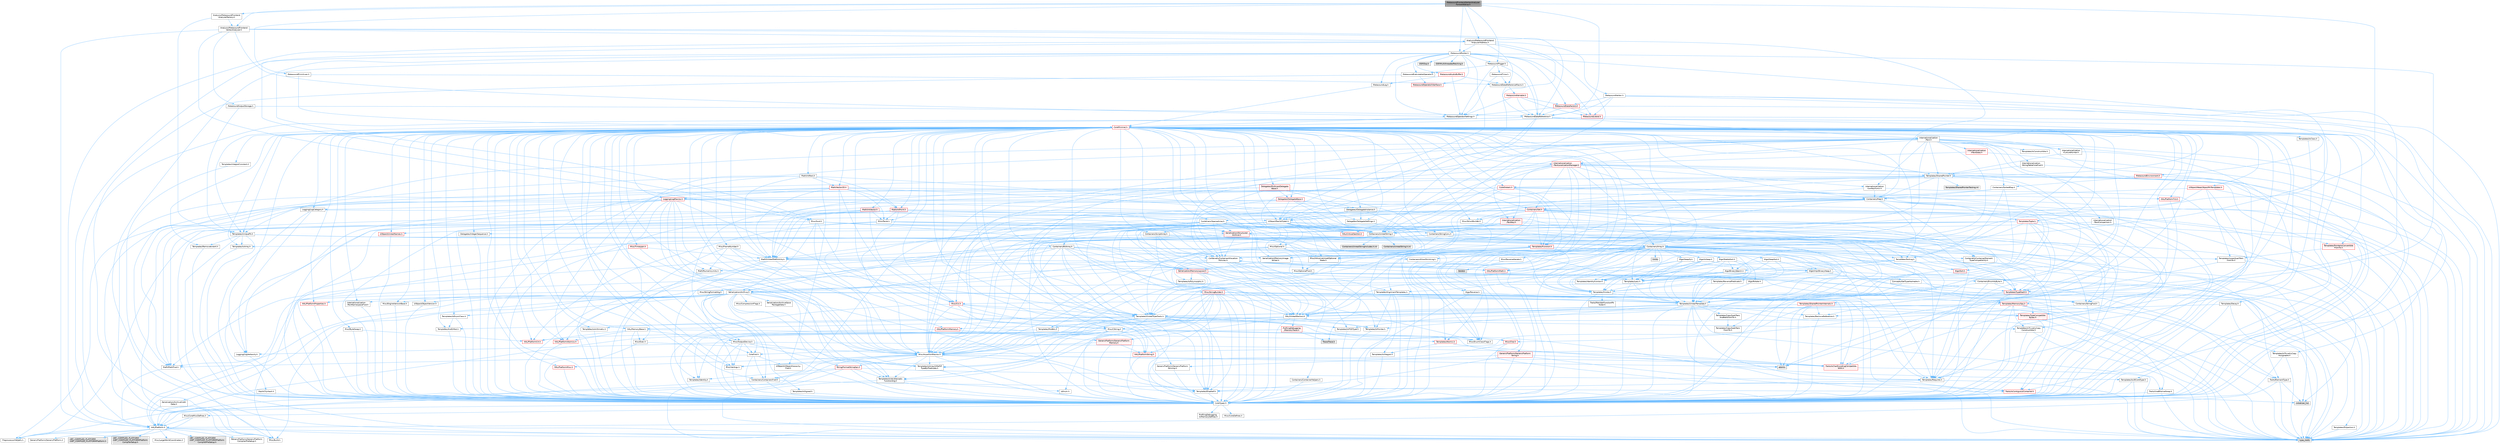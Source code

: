 digraph "MetasoundFrontendVertexAnalyzerForwardValue.h"
{
 // INTERACTIVE_SVG=YES
 // LATEX_PDF_SIZE
  bgcolor="transparent";
  edge [fontname=Helvetica,fontsize=10,labelfontname=Helvetica,labelfontsize=10];
  node [fontname=Helvetica,fontsize=10,shape=box,height=0.2,width=0.4];
  Node1 [id="Node000001",label="MetasoundFrontendVertexAnalyzer\lForwardValue.h",height=0.2,width=0.4,color="gray40", fillcolor="grey60", style="filled", fontcolor="black",tooltip=" "];
  Node1 -> Node2 [id="edge1_Node000001_Node000002",color="steelblue1",style="solid",tooltip=" "];
  Node2 [id="Node000002",label="Analysis/MetasoundFrontend\lAnalyzerAddress.h",height=0.2,width=0.4,color="grey40", fillcolor="white", style="filled",URL="$d0/dd8/MetasoundFrontendAnalyzerAddress_8h.html",tooltip=" "];
  Node2 -> Node3 [id="edge2_Node000002_Node000003",color="steelblue1",style="solid",tooltip=" "];
  Node3 [id="Node000003",label="Containers/UnrealString.h",height=0.2,width=0.4,color="grey40", fillcolor="white", style="filled",URL="$d5/dba/UnrealString_8h.html",tooltip=" "];
  Node3 -> Node4 [id="edge3_Node000003_Node000004",color="steelblue1",style="solid",tooltip=" "];
  Node4 [id="Node000004",label="Containers/UnrealStringIncludes.h.inl",height=0.2,width=0.4,color="grey60", fillcolor="#E0E0E0", style="filled",tooltip=" "];
  Node3 -> Node5 [id="edge4_Node000003_Node000005",color="steelblue1",style="solid",tooltip=" "];
  Node5 [id="Node000005",label="Containers/UnrealString.h.inl",height=0.2,width=0.4,color="grey60", fillcolor="#E0E0E0", style="filled",tooltip=" "];
  Node3 -> Node6 [id="edge5_Node000003_Node000006",color="steelblue1",style="solid",tooltip=" "];
  Node6 [id="Node000006",label="Misc/StringFormatArg.h",height=0.2,width=0.4,color="grey40", fillcolor="white", style="filled",URL="$d2/d16/StringFormatArg_8h.html",tooltip=" "];
  Node6 -> Node7 [id="edge6_Node000006_Node000007",color="steelblue1",style="solid",tooltip=" "];
  Node7 [id="Node000007",label="Containers/ContainersFwd.h",height=0.2,width=0.4,color="grey40", fillcolor="white", style="filled",URL="$d4/d0a/ContainersFwd_8h.html",tooltip=" "];
  Node7 -> Node8 [id="edge7_Node000007_Node000008",color="steelblue1",style="solid",tooltip=" "];
  Node8 [id="Node000008",label="HAL/Platform.h",height=0.2,width=0.4,color="grey40", fillcolor="white", style="filled",URL="$d9/dd0/Platform_8h.html",tooltip=" "];
  Node8 -> Node9 [id="edge8_Node000008_Node000009",color="steelblue1",style="solid",tooltip=" "];
  Node9 [id="Node000009",label="Misc/Build.h",height=0.2,width=0.4,color="grey40", fillcolor="white", style="filled",URL="$d3/dbb/Build_8h.html",tooltip=" "];
  Node8 -> Node10 [id="edge9_Node000008_Node000010",color="steelblue1",style="solid",tooltip=" "];
  Node10 [id="Node000010",label="Misc/LargeWorldCoordinates.h",height=0.2,width=0.4,color="grey40", fillcolor="white", style="filled",URL="$d2/dcb/LargeWorldCoordinates_8h.html",tooltip=" "];
  Node8 -> Node11 [id="edge10_Node000008_Node000011",color="steelblue1",style="solid",tooltip=" "];
  Node11 [id="Node000011",label="type_traits",height=0.2,width=0.4,color="grey60", fillcolor="#E0E0E0", style="filled",tooltip=" "];
  Node8 -> Node12 [id="edge11_Node000008_Node000012",color="steelblue1",style="solid",tooltip=" "];
  Node12 [id="Node000012",label="PreprocessorHelpers.h",height=0.2,width=0.4,color="grey40", fillcolor="white", style="filled",URL="$db/ddb/PreprocessorHelpers_8h.html",tooltip=" "];
  Node8 -> Node13 [id="edge12_Node000008_Node000013",color="steelblue1",style="solid",tooltip=" "];
  Node13 [id="Node000013",label="UBT_COMPILED_PLATFORM\l/UBT_COMPILED_PLATFORMPlatform\lCompilerPreSetup.h",height=0.2,width=0.4,color="grey60", fillcolor="#E0E0E0", style="filled",tooltip=" "];
  Node8 -> Node14 [id="edge13_Node000008_Node000014",color="steelblue1",style="solid",tooltip=" "];
  Node14 [id="Node000014",label="GenericPlatform/GenericPlatform\lCompilerPreSetup.h",height=0.2,width=0.4,color="grey40", fillcolor="white", style="filled",URL="$d9/dc8/GenericPlatformCompilerPreSetup_8h.html",tooltip=" "];
  Node8 -> Node15 [id="edge14_Node000008_Node000015",color="steelblue1",style="solid",tooltip=" "];
  Node15 [id="Node000015",label="GenericPlatform/GenericPlatform.h",height=0.2,width=0.4,color="grey40", fillcolor="white", style="filled",URL="$d6/d84/GenericPlatform_8h.html",tooltip=" "];
  Node8 -> Node16 [id="edge15_Node000008_Node000016",color="steelblue1",style="solid",tooltip=" "];
  Node16 [id="Node000016",label="UBT_COMPILED_PLATFORM\l/UBT_COMPILED_PLATFORMPlatform.h",height=0.2,width=0.4,color="grey60", fillcolor="#E0E0E0", style="filled",tooltip=" "];
  Node8 -> Node17 [id="edge16_Node000008_Node000017",color="steelblue1",style="solid",tooltip=" "];
  Node17 [id="Node000017",label="UBT_COMPILED_PLATFORM\l/UBT_COMPILED_PLATFORMPlatform\lCompilerSetup.h",height=0.2,width=0.4,color="grey60", fillcolor="#E0E0E0", style="filled",tooltip=" "];
  Node7 -> Node18 [id="edge17_Node000007_Node000018",color="steelblue1",style="solid",tooltip=" "];
  Node18 [id="Node000018",label="CoreTypes.h",height=0.2,width=0.4,color="grey40", fillcolor="white", style="filled",URL="$dc/dec/CoreTypes_8h.html",tooltip=" "];
  Node18 -> Node8 [id="edge18_Node000018_Node000008",color="steelblue1",style="solid",tooltip=" "];
  Node18 -> Node19 [id="edge19_Node000018_Node000019",color="steelblue1",style="solid",tooltip=" "];
  Node19 [id="Node000019",label="ProfilingDebugging\l/UMemoryDefines.h",height=0.2,width=0.4,color="grey40", fillcolor="white", style="filled",URL="$d2/da2/UMemoryDefines_8h.html",tooltip=" "];
  Node18 -> Node20 [id="edge20_Node000018_Node000020",color="steelblue1",style="solid",tooltip=" "];
  Node20 [id="Node000020",label="Misc/CoreMiscDefines.h",height=0.2,width=0.4,color="grey40", fillcolor="white", style="filled",URL="$da/d38/CoreMiscDefines_8h.html",tooltip=" "];
  Node20 -> Node8 [id="edge21_Node000020_Node000008",color="steelblue1",style="solid",tooltip=" "];
  Node20 -> Node12 [id="edge22_Node000020_Node000012",color="steelblue1",style="solid",tooltip=" "];
  Node18 -> Node21 [id="edge23_Node000018_Node000021",color="steelblue1",style="solid",tooltip=" "];
  Node21 [id="Node000021",label="Misc/CoreDefines.h",height=0.2,width=0.4,color="grey40", fillcolor="white", style="filled",URL="$d3/dd2/CoreDefines_8h.html",tooltip=" "];
  Node7 -> Node22 [id="edge24_Node000007_Node000022",color="steelblue1",style="solid",tooltip=" "];
  Node22 [id="Node000022",label="Traits/IsContiguousContainer.h",height=0.2,width=0.4,color="red", fillcolor="#FFF0F0", style="filled",URL="$d5/d3c/IsContiguousContainer_8h.html",tooltip=" "];
  Node22 -> Node18 [id="edge25_Node000022_Node000018",color="steelblue1",style="solid",tooltip=" "];
  Node22 -> Node24 [id="edge26_Node000022_Node000024",color="steelblue1",style="solid",tooltip=" "];
  Node24 [id="Node000024",label="initializer_list",height=0.2,width=0.4,color="grey60", fillcolor="#E0E0E0", style="filled",tooltip=" "];
  Node2 -> Node8 [id="edge27_Node000002_Node000008",color="steelblue1",style="solid",tooltip=" "];
  Node2 -> Node25 [id="edge28_Node000002_Node000025",color="steelblue1",style="solid",tooltip=" "];
  Node25 [id="Node000025",label="MetasoundDataReferenceMacro.h",height=0.2,width=0.4,color="grey40", fillcolor="white", style="filled",URL="$d5/d33/MetasoundDataReferenceMacro_8h.html",tooltip=" "];
  Node25 -> Node26 [id="edge29_Node000025_Node000026",color="steelblue1",style="solid",tooltip=" "];
  Node26 [id="Node000026",label="MetasoundDataReference.h",height=0.2,width=0.4,color="grey40", fillcolor="white", style="filled",URL="$dc/d67/MetasoundDataReference_8h.html",tooltip=" "];
  Node26 -> Node11 [id="edge30_Node000026_Node000011",color="steelblue1",style="solid",tooltip=" "];
  Node26 -> Node3 [id="edge31_Node000026_Node000003",color="steelblue1",style="solid",tooltip=" "];
  Node26 -> Node8 [id="edge32_Node000026_Node000008",color="steelblue1",style="solid",tooltip=" "];
  Node26 -> Node27 [id="edge33_Node000026_Node000027",color="steelblue1",style="solid",tooltip=" "];
  Node27 [id="Node000027",label="Internationalization\l/Text.h",height=0.2,width=0.4,color="grey40", fillcolor="white", style="filled",URL="$d6/d35/Text_8h.html",tooltip=" "];
  Node27 -> Node18 [id="edge34_Node000027_Node000018",color="steelblue1",style="solid",tooltip=" "];
  Node27 -> Node28 [id="edge35_Node000027_Node000028",color="steelblue1",style="solid",tooltip=" "];
  Node28 [id="Node000028",label="HAL/PlatformAtomics.h",height=0.2,width=0.4,color="red", fillcolor="#FFF0F0", style="filled",URL="$d3/d36/PlatformAtomics_8h.html",tooltip=" "];
  Node28 -> Node18 [id="edge36_Node000028_Node000018",color="steelblue1",style="solid",tooltip=" "];
  Node27 -> Node31 [id="edge37_Node000027_Node000031",color="steelblue1",style="solid",tooltip=" "];
  Node31 [id="Node000031",label="Misc/AssertionMacros.h",height=0.2,width=0.4,color="grey40", fillcolor="white", style="filled",URL="$d0/dfa/AssertionMacros_8h.html",tooltip=" "];
  Node31 -> Node18 [id="edge38_Node000031_Node000018",color="steelblue1",style="solid",tooltip=" "];
  Node31 -> Node8 [id="edge39_Node000031_Node000008",color="steelblue1",style="solid",tooltip=" "];
  Node31 -> Node32 [id="edge40_Node000031_Node000032",color="steelblue1",style="solid",tooltip=" "];
  Node32 [id="Node000032",label="HAL/PlatformMisc.h",height=0.2,width=0.4,color="red", fillcolor="#FFF0F0", style="filled",URL="$d0/df5/PlatformMisc_8h.html",tooltip=" "];
  Node32 -> Node18 [id="edge41_Node000032_Node000018",color="steelblue1",style="solid",tooltip=" "];
  Node31 -> Node12 [id="edge42_Node000031_Node000012",color="steelblue1",style="solid",tooltip=" "];
  Node31 -> Node61 [id="edge43_Node000031_Node000061",color="steelblue1",style="solid",tooltip=" "];
  Node61 [id="Node000061",label="Templates/EnableIf.h",height=0.2,width=0.4,color="grey40", fillcolor="white", style="filled",URL="$d7/d60/EnableIf_8h.html",tooltip=" "];
  Node61 -> Node18 [id="edge44_Node000061_Node000018",color="steelblue1",style="solid",tooltip=" "];
  Node31 -> Node62 [id="edge45_Node000031_Node000062",color="steelblue1",style="solid",tooltip=" "];
  Node62 [id="Node000062",label="Templates/IsArrayOrRefOf\lTypeByPredicate.h",height=0.2,width=0.4,color="grey40", fillcolor="white", style="filled",URL="$d6/da1/IsArrayOrRefOfTypeByPredicate_8h.html",tooltip=" "];
  Node62 -> Node18 [id="edge46_Node000062_Node000018",color="steelblue1",style="solid",tooltip=" "];
  Node31 -> Node63 [id="edge47_Node000031_Node000063",color="steelblue1",style="solid",tooltip=" "];
  Node63 [id="Node000063",label="Templates/IsValidVariadic\lFunctionArg.h",height=0.2,width=0.4,color="grey40", fillcolor="white", style="filled",URL="$d0/dc8/IsValidVariadicFunctionArg_8h.html",tooltip=" "];
  Node63 -> Node18 [id="edge48_Node000063_Node000018",color="steelblue1",style="solid",tooltip=" "];
  Node63 -> Node64 [id="edge49_Node000063_Node000064",color="steelblue1",style="solid",tooltip=" "];
  Node64 [id="Node000064",label="IsEnum.h",height=0.2,width=0.4,color="grey40", fillcolor="white", style="filled",URL="$d4/de5/IsEnum_8h.html",tooltip=" "];
  Node63 -> Node11 [id="edge50_Node000063_Node000011",color="steelblue1",style="solid",tooltip=" "];
  Node31 -> Node65 [id="edge51_Node000031_Node000065",color="steelblue1",style="solid",tooltip=" "];
  Node65 [id="Node000065",label="Traits/IsCharEncodingCompatible\lWith.h",height=0.2,width=0.4,color="red", fillcolor="#FFF0F0", style="filled",URL="$df/dd1/IsCharEncodingCompatibleWith_8h.html",tooltip=" "];
  Node65 -> Node11 [id="edge52_Node000065_Node000011",color="steelblue1",style="solid",tooltip=" "];
  Node31 -> Node67 [id="edge53_Node000031_Node000067",color="steelblue1",style="solid",tooltip=" "];
  Node67 [id="Node000067",label="Misc/VarArgs.h",height=0.2,width=0.4,color="grey40", fillcolor="white", style="filled",URL="$d5/d6f/VarArgs_8h.html",tooltip=" "];
  Node67 -> Node18 [id="edge54_Node000067_Node000018",color="steelblue1",style="solid",tooltip=" "];
  Node31 -> Node68 [id="edge55_Node000031_Node000068",color="steelblue1",style="solid",tooltip=" "];
  Node68 [id="Node000068",label="String/FormatStringSan.h",height=0.2,width=0.4,color="red", fillcolor="#FFF0F0", style="filled",URL="$d3/d8b/FormatStringSan_8h.html",tooltip=" "];
  Node68 -> Node11 [id="edge56_Node000068_Node000011",color="steelblue1",style="solid",tooltip=" "];
  Node68 -> Node18 [id="edge57_Node000068_Node000018",color="steelblue1",style="solid",tooltip=" "];
  Node68 -> Node69 [id="edge58_Node000068_Node000069",color="steelblue1",style="solid",tooltip=" "];
  Node69 [id="Node000069",label="Templates/Requires.h",height=0.2,width=0.4,color="grey40", fillcolor="white", style="filled",URL="$dc/d96/Requires_8h.html",tooltip=" "];
  Node69 -> Node61 [id="edge59_Node000069_Node000061",color="steelblue1",style="solid",tooltip=" "];
  Node69 -> Node11 [id="edge60_Node000069_Node000011",color="steelblue1",style="solid",tooltip=" "];
  Node68 -> Node70 [id="edge61_Node000068_Node000070",color="steelblue1",style="solid",tooltip=" "];
  Node70 [id="Node000070",label="Templates/Identity.h",height=0.2,width=0.4,color="grey40", fillcolor="white", style="filled",URL="$d0/dd5/Identity_8h.html",tooltip=" "];
  Node68 -> Node63 [id="edge62_Node000068_Node000063",color="steelblue1",style="solid",tooltip=" "];
  Node68 -> Node7 [id="edge63_Node000068_Node000007",color="steelblue1",style="solid",tooltip=" "];
  Node31 -> Node74 [id="edge64_Node000031_Node000074",color="steelblue1",style="solid",tooltip=" "];
  Node74 [id="Node000074",label="atomic",height=0.2,width=0.4,color="grey60", fillcolor="#E0E0E0", style="filled",tooltip=" "];
  Node27 -> Node52 [id="edge65_Node000027_Node000052",color="steelblue1",style="solid",tooltip=" "];
  Node52 [id="Node000052",label="Misc/EnumClassFlags.h",height=0.2,width=0.4,color="grey40", fillcolor="white", style="filled",URL="$d8/de7/EnumClassFlags_8h.html",tooltip=" "];
  Node27 -> Node75 [id="edge66_Node000027_Node000075",color="steelblue1",style="solid",tooltip=" "];
  Node75 [id="Node000075",label="Templates/UnrealTypeTraits.h",height=0.2,width=0.4,color="grey40", fillcolor="white", style="filled",URL="$d2/d2d/UnrealTypeTraits_8h.html",tooltip=" "];
  Node75 -> Node18 [id="edge67_Node000075_Node000018",color="steelblue1",style="solid",tooltip=" "];
  Node75 -> Node76 [id="edge68_Node000075_Node000076",color="steelblue1",style="solid",tooltip=" "];
  Node76 [id="Node000076",label="Templates/IsPointer.h",height=0.2,width=0.4,color="grey40", fillcolor="white", style="filled",URL="$d7/d05/IsPointer_8h.html",tooltip=" "];
  Node76 -> Node18 [id="edge69_Node000076_Node000018",color="steelblue1",style="solid",tooltip=" "];
  Node75 -> Node31 [id="edge70_Node000075_Node000031",color="steelblue1",style="solid",tooltip=" "];
  Node75 -> Node77 [id="edge71_Node000075_Node000077",color="steelblue1",style="solid",tooltip=" "];
  Node77 [id="Node000077",label="Templates/AndOrNot.h",height=0.2,width=0.4,color="grey40", fillcolor="white", style="filled",URL="$db/d0a/AndOrNot_8h.html",tooltip=" "];
  Node77 -> Node18 [id="edge72_Node000077_Node000018",color="steelblue1",style="solid",tooltip=" "];
  Node75 -> Node61 [id="edge73_Node000075_Node000061",color="steelblue1",style="solid",tooltip=" "];
  Node75 -> Node78 [id="edge74_Node000075_Node000078",color="steelblue1",style="solid",tooltip=" "];
  Node78 [id="Node000078",label="Templates/IsArithmetic.h",height=0.2,width=0.4,color="grey40", fillcolor="white", style="filled",URL="$d2/d5d/IsArithmetic_8h.html",tooltip=" "];
  Node78 -> Node18 [id="edge75_Node000078_Node000018",color="steelblue1",style="solid",tooltip=" "];
  Node75 -> Node64 [id="edge76_Node000075_Node000064",color="steelblue1",style="solid",tooltip=" "];
  Node75 -> Node79 [id="edge77_Node000075_Node000079",color="steelblue1",style="solid",tooltip=" "];
  Node79 [id="Node000079",label="Templates/Models.h",height=0.2,width=0.4,color="grey40", fillcolor="white", style="filled",URL="$d3/d0c/Models_8h.html",tooltip=" "];
  Node79 -> Node70 [id="edge78_Node000079_Node000070",color="steelblue1",style="solid",tooltip=" "];
  Node75 -> Node80 [id="edge79_Node000075_Node000080",color="steelblue1",style="solid",tooltip=" "];
  Node80 [id="Node000080",label="Templates/IsPODType.h",height=0.2,width=0.4,color="grey40", fillcolor="white", style="filled",URL="$d7/db1/IsPODType_8h.html",tooltip=" "];
  Node80 -> Node18 [id="edge80_Node000080_Node000018",color="steelblue1",style="solid",tooltip=" "];
  Node75 -> Node81 [id="edge81_Node000075_Node000081",color="steelblue1",style="solid",tooltip=" "];
  Node81 [id="Node000081",label="Templates/IsUECoreType.h",height=0.2,width=0.4,color="grey40", fillcolor="white", style="filled",URL="$d1/db8/IsUECoreType_8h.html",tooltip=" "];
  Node81 -> Node18 [id="edge82_Node000081_Node000018",color="steelblue1",style="solid",tooltip=" "];
  Node81 -> Node11 [id="edge83_Node000081_Node000011",color="steelblue1",style="solid",tooltip=" "];
  Node75 -> Node82 [id="edge84_Node000075_Node000082",color="steelblue1",style="solid",tooltip=" "];
  Node82 [id="Node000082",label="Templates/IsTriviallyCopy\lConstructible.h",height=0.2,width=0.4,color="grey40", fillcolor="white", style="filled",URL="$d3/d78/IsTriviallyCopyConstructible_8h.html",tooltip=" "];
  Node82 -> Node18 [id="edge85_Node000082_Node000018",color="steelblue1",style="solid",tooltip=" "];
  Node82 -> Node11 [id="edge86_Node000082_Node000011",color="steelblue1",style="solid",tooltip=" "];
  Node27 -> Node83 [id="edge87_Node000027_Node000083",color="steelblue1",style="solid",tooltip=" "];
  Node83 [id="Node000083",label="Containers/Array.h",height=0.2,width=0.4,color="grey40", fillcolor="white", style="filled",URL="$df/dd0/Array_8h.html",tooltip=" "];
  Node83 -> Node18 [id="edge88_Node000083_Node000018",color="steelblue1",style="solid",tooltip=" "];
  Node83 -> Node31 [id="edge89_Node000083_Node000031",color="steelblue1",style="solid",tooltip=" "];
  Node83 -> Node84 [id="edge90_Node000083_Node000084",color="steelblue1",style="solid",tooltip=" "];
  Node84 [id="Node000084",label="Misc/IntrusiveUnsetOptional\lState.h",height=0.2,width=0.4,color="grey40", fillcolor="white", style="filled",URL="$d2/d0a/IntrusiveUnsetOptionalState_8h.html",tooltip=" "];
  Node84 -> Node85 [id="edge91_Node000084_Node000085",color="steelblue1",style="solid",tooltip=" "];
  Node85 [id="Node000085",label="Misc/OptionalFwd.h",height=0.2,width=0.4,color="grey40", fillcolor="white", style="filled",URL="$dc/d50/OptionalFwd_8h.html",tooltip=" "];
  Node83 -> Node86 [id="edge92_Node000083_Node000086",color="steelblue1",style="solid",tooltip=" "];
  Node86 [id="Node000086",label="Misc/ReverseIterate.h",height=0.2,width=0.4,color="grey40", fillcolor="white", style="filled",URL="$db/de3/ReverseIterate_8h.html",tooltip=" "];
  Node86 -> Node8 [id="edge93_Node000086_Node000008",color="steelblue1",style="solid",tooltip=" "];
  Node86 -> Node87 [id="edge94_Node000086_Node000087",color="steelblue1",style="solid",tooltip=" "];
  Node87 [id="Node000087",label="iterator",height=0.2,width=0.4,color="grey60", fillcolor="#E0E0E0", style="filled",tooltip=" "];
  Node83 -> Node88 [id="edge95_Node000083_Node000088",color="steelblue1",style="solid",tooltip=" "];
  Node88 [id="Node000088",label="HAL/UnrealMemory.h",height=0.2,width=0.4,color="grey40", fillcolor="white", style="filled",URL="$d9/d96/UnrealMemory_8h.html",tooltip=" "];
  Node88 -> Node18 [id="edge96_Node000088_Node000018",color="steelblue1",style="solid",tooltip=" "];
  Node88 -> Node89 [id="edge97_Node000088_Node000089",color="steelblue1",style="solid",tooltip=" "];
  Node89 [id="Node000089",label="GenericPlatform/GenericPlatform\lMemory.h",height=0.2,width=0.4,color="red", fillcolor="#FFF0F0", style="filled",URL="$dd/d22/GenericPlatformMemory_8h.html",tooltip=" "];
  Node89 -> Node36 [id="edge98_Node000089_Node000036",color="steelblue1",style="solid",tooltip=" "];
  Node36 [id="Node000036",label="CoreFwd.h",height=0.2,width=0.4,color="grey40", fillcolor="white", style="filled",URL="$d1/d1e/CoreFwd_8h.html",tooltip=" "];
  Node36 -> Node18 [id="edge99_Node000036_Node000018",color="steelblue1",style="solid",tooltip=" "];
  Node36 -> Node7 [id="edge100_Node000036_Node000007",color="steelblue1",style="solid",tooltip=" "];
  Node36 -> Node37 [id="edge101_Node000036_Node000037",color="steelblue1",style="solid",tooltip=" "];
  Node37 [id="Node000037",label="Math/MathFwd.h",height=0.2,width=0.4,color="grey40", fillcolor="white", style="filled",URL="$d2/d10/MathFwd_8h.html",tooltip=" "];
  Node37 -> Node8 [id="edge102_Node000037_Node000008",color="steelblue1",style="solid",tooltip=" "];
  Node36 -> Node38 [id="edge103_Node000036_Node000038",color="steelblue1",style="solid",tooltip=" "];
  Node38 [id="Node000038",label="UObject/UObjectHierarchy\lFwd.h",height=0.2,width=0.4,color="grey40", fillcolor="white", style="filled",URL="$d3/d13/UObjectHierarchyFwd_8h.html",tooltip=" "];
  Node89 -> Node18 [id="edge104_Node000089_Node000018",color="steelblue1",style="solid",tooltip=" "];
  Node89 -> Node90 [id="edge105_Node000089_Node000090",color="steelblue1",style="solid",tooltip=" "];
  Node90 [id="Node000090",label="HAL/PlatformString.h",height=0.2,width=0.4,color="red", fillcolor="#FFF0F0", style="filled",URL="$db/db5/PlatformString_8h.html",tooltip=" "];
  Node90 -> Node18 [id="edge106_Node000090_Node000018",color="steelblue1",style="solid",tooltip=" "];
  Node88 -> Node92 [id="edge107_Node000088_Node000092",color="steelblue1",style="solid",tooltip=" "];
  Node92 [id="Node000092",label="HAL/MemoryBase.h",height=0.2,width=0.4,color="grey40", fillcolor="white", style="filled",URL="$d6/d9f/MemoryBase_8h.html",tooltip=" "];
  Node92 -> Node18 [id="edge108_Node000092_Node000018",color="steelblue1",style="solid",tooltip=" "];
  Node92 -> Node28 [id="edge109_Node000092_Node000028",color="steelblue1",style="solid",tooltip=" "];
  Node92 -> Node40 [id="edge110_Node000092_Node000040",color="steelblue1",style="solid",tooltip=" "];
  Node40 [id="Node000040",label="HAL/PlatformCrt.h",height=0.2,width=0.4,color="red", fillcolor="#FFF0F0", style="filled",URL="$d8/d75/PlatformCrt_8h.html",tooltip=" "];
  Node92 -> Node93 [id="edge111_Node000092_Node000093",color="steelblue1",style="solid",tooltip=" "];
  Node93 [id="Node000093",label="Misc/Exec.h",height=0.2,width=0.4,color="grey40", fillcolor="white", style="filled",URL="$de/ddb/Exec_8h.html",tooltip=" "];
  Node93 -> Node18 [id="edge112_Node000093_Node000018",color="steelblue1",style="solid",tooltip=" "];
  Node93 -> Node31 [id="edge113_Node000093_Node000031",color="steelblue1",style="solid",tooltip=" "];
  Node92 -> Node94 [id="edge114_Node000092_Node000094",color="steelblue1",style="solid",tooltip=" "];
  Node94 [id="Node000094",label="Misc/OutputDevice.h",height=0.2,width=0.4,color="grey40", fillcolor="white", style="filled",URL="$d7/d32/OutputDevice_8h.html",tooltip=" "];
  Node94 -> Node36 [id="edge115_Node000094_Node000036",color="steelblue1",style="solid",tooltip=" "];
  Node94 -> Node18 [id="edge116_Node000094_Node000018",color="steelblue1",style="solid",tooltip=" "];
  Node94 -> Node95 [id="edge117_Node000094_Node000095",color="steelblue1",style="solid",tooltip=" "];
  Node95 [id="Node000095",label="Logging/LogVerbosity.h",height=0.2,width=0.4,color="grey40", fillcolor="white", style="filled",URL="$d2/d8f/LogVerbosity_8h.html",tooltip=" "];
  Node95 -> Node18 [id="edge118_Node000095_Node000018",color="steelblue1",style="solid",tooltip=" "];
  Node94 -> Node67 [id="edge119_Node000094_Node000067",color="steelblue1",style="solid",tooltip=" "];
  Node94 -> Node62 [id="edge120_Node000094_Node000062",color="steelblue1",style="solid",tooltip=" "];
  Node94 -> Node63 [id="edge121_Node000094_Node000063",color="steelblue1",style="solid",tooltip=" "];
  Node94 -> Node65 [id="edge122_Node000094_Node000065",color="steelblue1",style="solid",tooltip=" "];
  Node92 -> Node96 [id="edge123_Node000092_Node000096",color="steelblue1",style="solid",tooltip=" "];
  Node96 [id="Node000096",label="Templates/Atomic.h",height=0.2,width=0.4,color="red", fillcolor="#FFF0F0", style="filled",URL="$d3/d91/Atomic_8h.html",tooltip=" "];
  Node96 -> Node99 [id="edge124_Node000096_Node000099",color="steelblue1",style="solid",tooltip=" "];
  Node99 [id="Node000099",label="Templates/IsIntegral.h",height=0.2,width=0.4,color="grey40", fillcolor="white", style="filled",URL="$da/d64/IsIntegral_8h.html",tooltip=" "];
  Node99 -> Node18 [id="edge125_Node000099_Node000018",color="steelblue1",style="solid",tooltip=" "];
  Node96 -> Node74 [id="edge126_Node000096_Node000074",color="steelblue1",style="solid",tooltip=" "];
  Node88 -> Node103 [id="edge127_Node000088_Node000103",color="steelblue1",style="solid",tooltip=" "];
  Node103 [id="Node000103",label="HAL/PlatformMemory.h",height=0.2,width=0.4,color="red", fillcolor="#FFF0F0", style="filled",URL="$de/d68/PlatformMemory_8h.html",tooltip=" "];
  Node103 -> Node18 [id="edge128_Node000103_Node000018",color="steelblue1",style="solid",tooltip=" "];
  Node103 -> Node89 [id="edge129_Node000103_Node000089",color="steelblue1",style="solid",tooltip=" "];
  Node88 -> Node105 [id="edge130_Node000088_Node000105",color="steelblue1",style="solid",tooltip=" "];
  Node105 [id="Node000105",label="ProfilingDebugging\l/MemoryTrace.h",height=0.2,width=0.4,color="red", fillcolor="#FFF0F0", style="filled",URL="$da/dd7/MemoryTrace_8h.html",tooltip=" "];
  Node105 -> Node8 [id="edge131_Node000105_Node000008",color="steelblue1",style="solid",tooltip=" "];
  Node105 -> Node52 [id="edge132_Node000105_Node000052",color="steelblue1",style="solid",tooltip=" "];
  Node105 -> Node60 [id="edge133_Node000105_Node000060",color="steelblue1",style="solid",tooltip=" "];
  Node60 [id="Node000060",label="Trace/Trace.h",height=0.2,width=0.4,color="grey60", fillcolor="#E0E0E0", style="filled",tooltip=" "];
  Node88 -> Node76 [id="edge134_Node000088_Node000076",color="steelblue1",style="solid",tooltip=" "];
  Node83 -> Node75 [id="edge135_Node000083_Node000075",color="steelblue1",style="solid",tooltip=" "];
  Node83 -> Node106 [id="edge136_Node000083_Node000106",color="steelblue1",style="solid",tooltip=" "];
  Node106 [id="Node000106",label="Templates/UnrealTemplate.h",height=0.2,width=0.4,color="grey40", fillcolor="white", style="filled",URL="$d4/d24/UnrealTemplate_8h.html",tooltip=" "];
  Node106 -> Node18 [id="edge137_Node000106_Node000018",color="steelblue1",style="solid",tooltip=" "];
  Node106 -> Node76 [id="edge138_Node000106_Node000076",color="steelblue1",style="solid",tooltip=" "];
  Node106 -> Node88 [id="edge139_Node000106_Node000088",color="steelblue1",style="solid",tooltip=" "];
  Node106 -> Node107 [id="edge140_Node000106_Node000107",color="steelblue1",style="solid",tooltip=" "];
  Node107 [id="Node000107",label="Templates/CopyQualifiers\lAndRefsFromTo.h",height=0.2,width=0.4,color="grey40", fillcolor="white", style="filled",URL="$d3/db3/CopyQualifiersAndRefsFromTo_8h.html",tooltip=" "];
  Node107 -> Node108 [id="edge141_Node000107_Node000108",color="steelblue1",style="solid",tooltip=" "];
  Node108 [id="Node000108",label="Templates/CopyQualifiers\lFromTo.h",height=0.2,width=0.4,color="grey40", fillcolor="white", style="filled",URL="$d5/db4/CopyQualifiersFromTo_8h.html",tooltip=" "];
  Node106 -> Node75 [id="edge142_Node000106_Node000075",color="steelblue1",style="solid",tooltip=" "];
  Node106 -> Node109 [id="edge143_Node000106_Node000109",color="steelblue1",style="solid",tooltip=" "];
  Node109 [id="Node000109",label="Templates/RemoveReference.h",height=0.2,width=0.4,color="grey40", fillcolor="white", style="filled",URL="$da/dbe/RemoveReference_8h.html",tooltip=" "];
  Node109 -> Node18 [id="edge144_Node000109_Node000018",color="steelblue1",style="solid",tooltip=" "];
  Node106 -> Node69 [id="edge145_Node000106_Node000069",color="steelblue1",style="solid",tooltip=" "];
  Node106 -> Node110 [id="edge146_Node000106_Node000110",color="steelblue1",style="solid",tooltip=" "];
  Node110 [id="Node000110",label="Templates/TypeCompatible\lBytes.h",height=0.2,width=0.4,color="red", fillcolor="#FFF0F0", style="filled",URL="$df/d0a/TypeCompatibleBytes_8h.html",tooltip=" "];
  Node110 -> Node18 [id="edge147_Node000110_Node000018",color="steelblue1",style="solid",tooltip=" "];
  Node110 -> Node11 [id="edge148_Node000110_Node000011",color="steelblue1",style="solid",tooltip=" "];
  Node106 -> Node70 [id="edge149_Node000106_Node000070",color="steelblue1",style="solid",tooltip=" "];
  Node106 -> Node22 [id="edge150_Node000106_Node000022",color="steelblue1",style="solid",tooltip=" "];
  Node106 -> Node111 [id="edge151_Node000106_Node000111",color="steelblue1",style="solid",tooltip=" "];
  Node111 [id="Node000111",label="Traits/UseBitwiseSwap.h",height=0.2,width=0.4,color="grey40", fillcolor="white", style="filled",URL="$db/df3/UseBitwiseSwap_8h.html",tooltip=" "];
  Node111 -> Node18 [id="edge152_Node000111_Node000018",color="steelblue1",style="solid",tooltip=" "];
  Node111 -> Node11 [id="edge153_Node000111_Node000011",color="steelblue1",style="solid",tooltip=" "];
  Node106 -> Node11 [id="edge154_Node000106_Node000011",color="steelblue1",style="solid",tooltip=" "];
  Node83 -> Node112 [id="edge155_Node000083_Node000112",color="steelblue1",style="solid",tooltip=" "];
  Node112 [id="Node000112",label="Containers/AllowShrinking.h",height=0.2,width=0.4,color="grey40", fillcolor="white", style="filled",URL="$d7/d1a/AllowShrinking_8h.html",tooltip=" "];
  Node112 -> Node18 [id="edge156_Node000112_Node000018",color="steelblue1",style="solid",tooltip=" "];
  Node83 -> Node113 [id="edge157_Node000083_Node000113",color="steelblue1",style="solid",tooltip=" "];
  Node113 [id="Node000113",label="Containers/ContainerAllocation\lPolicies.h",height=0.2,width=0.4,color="grey40", fillcolor="white", style="filled",URL="$d7/dff/ContainerAllocationPolicies_8h.html",tooltip=" "];
  Node113 -> Node18 [id="edge158_Node000113_Node000018",color="steelblue1",style="solid",tooltip=" "];
  Node113 -> Node114 [id="edge159_Node000113_Node000114",color="steelblue1",style="solid",tooltip=" "];
  Node114 [id="Node000114",label="Containers/ContainerHelpers.h",height=0.2,width=0.4,color="grey40", fillcolor="white", style="filled",URL="$d7/d33/ContainerHelpers_8h.html",tooltip=" "];
  Node114 -> Node18 [id="edge160_Node000114_Node000018",color="steelblue1",style="solid",tooltip=" "];
  Node113 -> Node113 [id="edge161_Node000113_Node000113",color="steelblue1",style="solid",tooltip=" "];
  Node113 -> Node115 [id="edge162_Node000113_Node000115",color="steelblue1",style="solid",tooltip=" "];
  Node115 [id="Node000115",label="HAL/PlatformMath.h",height=0.2,width=0.4,color="red", fillcolor="#FFF0F0", style="filled",URL="$dc/d53/PlatformMath_8h.html",tooltip=" "];
  Node115 -> Node18 [id="edge163_Node000115_Node000018",color="steelblue1",style="solid",tooltip=" "];
  Node113 -> Node88 [id="edge164_Node000113_Node000088",color="steelblue1",style="solid",tooltip=" "];
  Node113 -> Node50 [id="edge165_Node000113_Node000050",color="steelblue1",style="solid",tooltip=" "];
  Node50 [id="Node000050",label="Math/NumericLimits.h",height=0.2,width=0.4,color="grey40", fillcolor="white", style="filled",URL="$df/d1b/NumericLimits_8h.html",tooltip=" "];
  Node50 -> Node18 [id="edge166_Node000050_Node000018",color="steelblue1",style="solid",tooltip=" "];
  Node113 -> Node31 [id="edge167_Node000113_Node000031",color="steelblue1",style="solid",tooltip=" "];
  Node113 -> Node123 [id="edge168_Node000113_Node000123",color="steelblue1",style="solid",tooltip=" "];
  Node123 [id="Node000123",label="Templates/IsPolymorphic.h",height=0.2,width=0.4,color="grey40", fillcolor="white", style="filled",URL="$dc/d20/IsPolymorphic_8h.html",tooltip=" "];
  Node113 -> Node124 [id="edge169_Node000113_Node000124",color="steelblue1",style="solid",tooltip=" "];
  Node124 [id="Node000124",label="Templates/MemoryOps.h",height=0.2,width=0.4,color="red", fillcolor="#FFF0F0", style="filled",URL="$db/dea/MemoryOps_8h.html",tooltip=" "];
  Node124 -> Node18 [id="edge170_Node000124_Node000018",color="steelblue1",style="solid",tooltip=" "];
  Node124 -> Node88 [id="edge171_Node000124_Node000088",color="steelblue1",style="solid",tooltip=" "];
  Node124 -> Node101 [id="edge172_Node000124_Node000101",color="steelblue1",style="solid",tooltip=" "];
  Node101 [id="Node000101",label="Templates/IsTriviallyCopy\lAssignable.h",height=0.2,width=0.4,color="grey40", fillcolor="white", style="filled",URL="$d2/df2/IsTriviallyCopyAssignable_8h.html",tooltip=" "];
  Node101 -> Node18 [id="edge173_Node000101_Node000018",color="steelblue1",style="solid",tooltip=" "];
  Node101 -> Node11 [id="edge174_Node000101_Node000011",color="steelblue1",style="solid",tooltip=" "];
  Node124 -> Node82 [id="edge175_Node000124_Node000082",color="steelblue1",style="solid",tooltip=" "];
  Node124 -> Node69 [id="edge176_Node000124_Node000069",color="steelblue1",style="solid",tooltip=" "];
  Node124 -> Node75 [id="edge177_Node000124_Node000075",color="steelblue1",style="solid",tooltip=" "];
  Node124 -> Node111 [id="edge178_Node000124_Node000111",color="steelblue1",style="solid",tooltip=" "];
  Node124 -> Node11 [id="edge179_Node000124_Node000011",color="steelblue1",style="solid",tooltip=" "];
  Node113 -> Node110 [id="edge180_Node000113_Node000110",color="steelblue1",style="solid",tooltip=" "];
  Node113 -> Node11 [id="edge181_Node000113_Node000011",color="steelblue1",style="solid",tooltip=" "];
  Node83 -> Node125 [id="edge182_Node000083_Node000125",color="steelblue1",style="solid",tooltip=" "];
  Node125 [id="Node000125",label="Containers/ContainerElement\lTypeCompatibility.h",height=0.2,width=0.4,color="grey40", fillcolor="white", style="filled",URL="$df/ddf/ContainerElementTypeCompatibility_8h.html",tooltip=" "];
  Node125 -> Node18 [id="edge183_Node000125_Node000018",color="steelblue1",style="solid",tooltip=" "];
  Node125 -> Node75 [id="edge184_Node000125_Node000075",color="steelblue1",style="solid",tooltip=" "];
  Node83 -> Node126 [id="edge185_Node000083_Node000126",color="steelblue1",style="solid",tooltip=" "];
  Node126 [id="Node000126",label="Serialization/Archive.h",height=0.2,width=0.4,color="grey40", fillcolor="white", style="filled",URL="$d7/d3b/Archive_8h.html",tooltip=" "];
  Node126 -> Node36 [id="edge186_Node000126_Node000036",color="steelblue1",style="solid",tooltip=" "];
  Node126 -> Node18 [id="edge187_Node000126_Node000018",color="steelblue1",style="solid",tooltip=" "];
  Node126 -> Node127 [id="edge188_Node000126_Node000127",color="steelblue1",style="solid",tooltip=" "];
  Node127 [id="Node000127",label="HAL/PlatformProperties.h",height=0.2,width=0.4,color="red", fillcolor="#FFF0F0", style="filled",URL="$d9/db0/PlatformProperties_8h.html",tooltip=" "];
  Node127 -> Node18 [id="edge189_Node000127_Node000018",color="steelblue1",style="solid",tooltip=" "];
  Node126 -> Node130 [id="edge190_Node000126_Node000130",color="steelblue1",style="solid",tooltip=" "];
  Node130 [id="Node000130",label="Internationalization\l/TextNamespaceFwd.h",height=0.2,width=0.4,color="grey40", fillcolor="white", style="filled",URL="$d8/d97/TextNamespaceFwd_8h.html",tooltip=" "];
  Node130 -> Node18 [id="edge191_Node000130_Node000018",color="steelblue1",style="solid",tooltip=" "];
  Node126 -> Node37 [id="edge192_Node000126_Node000037",color="steelblue1",style="solid",tooltip=" "];
  Node126 -> Node31 [id="edge193_Node000126_Node000031",color="steelblue1",style="solid",tooltip=" "];
  Node126 -> Node9 [id="edge194_Node000126_Node000009",color="steelblue1",style="solid",tooltip=" "];
  Node126 -> Node51 [id="edge195_Node000126_Node000051",color="steelblue1",style="solid",tooltip=" "];
  Node51 [id="Node000051",label="Misc/CompressionFlags.h",height=0.2,width=0.4,color="grey40", fillcolor="white", style="filled",URL="$d9/d76/CompressionFlags_8h.html",tooltip=" "];
  Node126 -> Node131 [id="edge196_Node000126_Node000131",color="steelblue1",style="solid",tooltip=" "];
  Node131 [id="Node000131",label="Misc/EngineVersionBase.h",height=0.2,width=0.4,color="grey40", fillcolor="white", style="filled",URL="$d5/d2b/EngineVersionBase_8h.html",tooltip=" "];
  Node131 -> Node18 [id="edge197_Node000131_Node000018",color="steelblue1",style="solid",tooltip=" "];
  Node126 -> Node67 [id="edge198_Node000126_Node000067",color="steelblue1",style="solid",tooltip=" "];
  Node126 -> Node132 [id="edge199_Node000126_Node000132",color="steelblue1",style="solid",tooltip=" "];
  Node132 [id="Node000132",label="Serialization/ArchiveCook\lData.h",height=0.2,width=0.4,color="grey40", fillcolor="white", style="filled",URL="$dc/db6/ArchiveCookData_8h.html",tooltip=" "];
  Node132 -> Node8 [id="edge200_Node000132_Node000008",color="steelblue1",style="solid",tooltip=" "];
  Node126 -> Node133 [id="edge201_Node000126_Node000133",color="steelblue1",style="solid",tooltip=" "];
  Node133 [id="Node000133",label="Serialization/ArchiveSave\lPackageData.h",height=0.2,width=0.4,color="grey40", fillcolor="white", style="filled",URL="$d1/d37/ArchiveSavePackageData_8h.html",tooltip=" "];
  Node126 -> Node61 [id="edge202_Node000126_Node000061",color="steelblue1",style="solid",tooltip=" "];
  Node126 -> Node62 [id="edge203_Node000126_Node000062",color="steelblue1",style="solid",tooltip=" "];
  Node126 -> Node134 [id="edge204_Node000126_Node000134",color="steelblue1",style="solid",tooltip=" "];
  Node134 [id="Node000134",label="Templates/IsEnumClass.h",height=0.2,width=0.4,color="grey40", fillcolor="white", style="filled",URL="$d7/d15/IsEnumClass_8h.html",tooltip=" "];
  Node134 -> Node18 [id="edge205_Node000134_Node000018",color="steelblue1",style="solid",tooltip=" "];
  Node134 -> Node77 [id="edge206_Node000134_Node000077",color="steelblue1",style="solid",tooltip=" "];
  Node126 -> Node120 [id="edge207_Node000126_Node000120",color="steelblue1",style="solid",tooltip=" "];
  Node120 [id="Node000120",label="Templates/IsSigned.h",height=0.2,width=0.4,color="grey40", fillcolor="white", style="filled",URL="$d8/dd8/IsSigned_8h.html",tooltip=" "];
  Node120 -> Node18 [id="edge208_Node000120_Node000018",color="steelblue1",style="solid",tooltip=" "];
  Node126 -> Node63 [id="edge209_Node000126_Node000063",color="steelblue1",style="solid",tooltip=" "];
  Node126 -> Node106 [id="edge210_Node000126_Node000106",color="steelblue1",style="solid",tooltip=" "];
  Node126 -> Node65 [id="edge211_Node000126_Node000065",color="steelblue1",style="solid",tooltip=" "];
  Node126 -> Node135 [id="edge212_Node000126_Node000135",color="steelblue1",style="solid",tooltip=" "];
  Node135 [id="Node000135",label="UObject/ObjectVersion.h",height=0.2,width=0.4,color="grey40", fillcolor="white", style="filled",URL="$da/d63/ObjectVersion_8h.html",tooltip=" "];
  Node135 -> Node18 [id="edge213_Node000135_Node000018",color="steelblue1",style="solid",tooltip=" "];
  Node83 -> Node136 [id="edge214_Node000083_Node000136",color="steelblue1",style="solid",tooltip=" "];
  Node136 [id="Node000136",label="Serialization/MemoryImage\lWriter.h",height=0.2,width=0.4,color="grey40", fillcolor="white", style="filled",URL="$d0/d08/MemoryImageWriter_8h.html",tooltip=" "];
  Node136 -> Node18 [id="edge215_Node000136_Node000018",color="steelblue1",style="solid",tooltip=" "];
  Node136 -> Node137 [id="edge216_Node000136_Node000137",color="steelblue1",style="solid",tooltip=" "];
  Node137 [id="Node000137",label="Serialization/MemoryLayout.h",height=0.2,width=0.4,color="red", fillcolor="#FFF0F0", style="filled",URL="$d7/d66/MemoryLayout_8h.html",tooltip=" "];
  Node137 -> Node140 [id="edge217_Node000137_Node000140",color="steelblue1",style="solid",tooltip=" "];
  Node140 [id="Node000140",label="Containers/EnumAsByte.h",height=0.2,width=0.4,color="grey40", fillcolor="white", style="filled",URL="$d6/d9a/EnumAsByte_8h.html",tooltip=" "];
  Node140 -> Node18 [id="edge218_Node000140_Node000018",color="steelblue1",style="solid",tooltip=" "];
  Node140 -> Node80 [id="edge219_Node000140_Node000080",color="steelblue1",style="solid",tooltip=" "];
  Node140 -> Node141 [id="edge220_Node000140_Node000141",color="steelblue1",style="solid",tooltip=" "];
  Node141 [id="Node000141",label="Templates/TypeHash.h",height=0.2,width=0.4,color="red", fillcolor="#FFF0F0", style="filled",URL="$d1/d62/TypeHash_8h.html",tooltip=" "];
  Node141 -> Node18 [id="edge221_Node000141_Node000018",color="steelblue1",style="solid",tooltip=" "];
  Node141 -> Node69 [id="edge222_Node000141_Node000069",color="steelblue1",style="solid",tooltip=" "];
  Node141 -> Node142 [id="edge223_Node000141_Node000142",color="steelblue1",style="solid",tooltip=" "];
  Node142 [id="Node000142",label="Misc/Crc.h",height=0.2,width=0.4,color="red", fillcolor="#FFF0F0", style="filled",URL="$d4/dd2/Crc_8h.html",tooltip=" "];
  Node142 -> Node18 [id="edge224_Node000142_Node000018",color="steelblue1",style="solid",tooltip=" "];
  Node142 -> Node90 [id="edge225_Node000142_Node000090",color="steelblue1",style="solid",tooltip=" "];
  Node142 -> Node31 [id="edge226_Node000142_Node000031",color="steelblue1",style="solid",tooltip=" "];
  Node142 -> Node143 [id="edge227_Node000142_Node000143",color="steelblue1",style="solid",tooltip=" "];
  Node143 [id="Node000143",label="Misc/CString.h",height=0.2,width=0.4,color="grey40", fillcolor="white", style="filled",URL="$d2/d49/CString_8h.html",tooltip=" "];
  Node143 -> Node18 [id="edge228_Node000143_Node000018",color="steelblue1",style="solid",tooltip=" "];
  Node143 -> Node40 [id="edge229_Node000143_Node000040",color="steelblue1",style="solid",tooltip=" "];
  Node143 -> Node90 [id="edge230_Node000143_Node000090",color="steelblue1",style="solid",tooltip=" "];
  Node143 -> Node31 [id="edge231_Node000143_Node000031",color="steelblue1",style="solid",tooltip=" "];
  Node143 -> Node144 [id="edge232_Node000143_Node000144",color="steelblue1",style="solid",tooltip=" "];
  Node144 [id="Node000144",label="Misc/Char.h",height=0.2,width=0.4,color="red", fillcolor="#FFF0F0", style="filled",URL="$d0/d58/Char_8h.html",tooltip=" "];
  Node144 -> Node18 [id="edge233_Node000144_Node000018",color="steelblue1",style="solid",tooltip=" "];
  Node144 -> Node11 [id="edge234_Node000144_Node000011",color="steelblue1",style="solid",tooltip=" "];
  Node143 -> Node67 [id="edge235_Node000143_Node000067",color="steelblue1",style="solid",tooltip=" "];
  Node143 -> Node62 [id="edge236_Node000143_Node000062",color="steelblue1",style="solid",tooltip=" "];
  Node143 -> Node63 [id="edge237_Node000143_Node000063",color="steelblue1",style="solid",tooltip=" "];
  Node143 -> Node65 [id="edge238_Node000143_Node000065",color="steelblue1",style="solid",tooltip=" "];
  Node142 -> Node144 [id="edge239_Node000142_Node000144",color="steelblue1",style="solid",tooltip=" "];
  Node142 -> Node75 [id="edge240_Node000142_Node000075",color="steelblue1",style="solid",tooltip=" "];
  Node141 -> Node11 [id="edge241_Node000141_Node000011",color="steelblue1",style="solid",tooltip=" "];
  Node137 -> Node34 [id="edge242_Node000137_Node000034",color="steelblue1",style="solid",tooltip=" "];
  Node34 [id="Node000034",label="Containers/StringFwd.h",height=0.2,width=0.4,color="grey40", fillcolor="white", style="filled",URL="$df/d37/StringFwd_8h.html",tooltip=" "];
  Node34 -> Node18 [id="edge243_Node000034_Node000018",color="steelblue1",style="solid",tooltip=" "];
  Node34 -> Node35 [id="edge244_Node000034_Node000035",color="steelblue1",style="solid",tooltip=" "];
  Node35 [id="Node000035",label="Traits/ElementType.h",height=0.2,width=0.4,color="grey40", fillcolor="white", style="filled",URL="$d5/d4f/ElementType_8h.html",tooltip=" "];
  Node35 -> Node8 [id="edge245_Node000035_Node000008",color="steelblue1",style="solid",tooltip=" "];
  Node35 -> Node24 [id="edge246_Node000035_Node000024",color="steelblue1",style="solid",tooltip=" "];
  Node35 -> Node11 [id="edge247_Node000035_Node000011",color="steelblue1",style="solid",tooltip=" "];
  Node34 -> Node22 [id="edge248_Node000034_Node000022",color="steelblue1",style="solid",tooltip=" "];
  Node137 -> Node88 [id="edge249_Node000137_Node000088",color="steelblue1",style="solid",tooltip=" "];
  Node137 -> Node61 [id="edge250_Node000137_Node000061",color="steelblue1",style="solid",tooltip=" "];
  Node137 -> Node123 [id="edge251_Node000137_Node000123",color="steelblue1",style="solid",tooltip=" "];
  Node137 -> Node79 [id="edge252_Node000137_Node000079",color="steelblue1",style="solid",tooltip=" "];
  Node137 -> Node106 [id="edge253_Node000137_Node000106",color="steelblue1",style="solid",tooltip=" "];
  Node83 -> Node150 [id="edge254_Node000083_Node000150",color="steelblue1",style="solid",tooltip=" "];
  Node150 [id="Node000150",label="Algo/Heapify.h",height=0.2,width=0.4,color="grey40", fillcolor="white", style="filled",URL="$d0/d2a/Heapify_8h.html",tooltip=" "];
  Node150 -> Node151 [id="edge255_Node000150_Node000151",color="steelblue1",style="solid",tooltip=" "];
  Node151 [id="Node000151",label="Algo/Impl/BinaryHeap.h",height=0.2,width=0.4,color="grey40", fillcolor="white", style="filled",URL="$d7/da3/Algo_2Impl_2BinaryHeap_8h.html",tooltip=" "];
  Node151 -> Node152 [id="edge256_Node000151_Node000152",color="steelblue1",style="solid",tooltip=" "];
  Node152 [id="Node000152",label="Templates/Invoke.h",height=0.2,width=0.4,color="grey40", fillcolor="white", style="filled",URL="$d7/deb/Invoke_8h.html",tooltip=" "];
  Node152 -> Node18 [id="edge257_Node000152_Node000018",color="steelblue1",style="solid",tooltip=" "];
  Node152 -> Node153 [id="edge258_Node000152_Node000153",color="steelblue1",style="solid",tooltip=" "];
  Node153 [id="Node000153",label="Traits/MemberFunctionPtr\lOuter.h",height=0.2,width=0.4,color="grey40", fillcolor="white", style="filled",URL="$db/da7/MemberFunctionPtrOuter_8h.html",tooltip=" "];
  Node152 -> Node106 [id="edge259_Node000152_Node000106",color="steelblue1",style="solid",tooltip=" "];
  Node152 -> Node11 [id="edge260_Node000152_Node000011",color="steelblue1",style="solid",tooltip=" "];
  Node151 -> Node154 [id="edge261_Node000151_Node000154",color="steelblue1",style="solid",tooltip=" "];
  Node154 [id="Node000154",label="Templates/Projection.h",height=0.2,width=0.4,color="grey40", fillcolor="white", style="filled",URL="$d7/df0/Projection_8h.html",tooltip=" "];
  Node154 -> Node11 [id="edge262_Node000154_Node000011",color="steelblue1",style="solid",tooltip=" "];
  Node151 -> Node155 [id="edge263_Node000151_Node000155",color="steelblue1",style="solid",tooltip=" "];
  Node155 [id="Node000155",label="Templates/ReversePredicate.h",height=0.2,width=0.4,color="grey40", fillcolor="white", style="filled",URL="$d8/d28/ReversePredicate_8h.html",tooltip=" "];
  Node155 -> Node152 [id="edge264_Node000155_Node000152",color="steelblue1",style="solid",tooltip=" "];
  Node155 -> Node106 [id="edge265_Node000155_Node000106",color="steelblue1",style="solid",tooltip=" "];
  Node151 -> Node11 [id="edge266_Node000151_Node000011",color="steelblue1",style="solid",tooltip=" "];
  Node150 -> Node156 [id="edge267_Node000150_Node000156",color="steelblue1",style="solid",tooltip=" "];
  Node156 [id="Node000156",label="Templates/IdentityFunctor.h",height=0.2,width=0.4,color="grey40", fillcolor="white", style="filled",URL="$d7/d2e/IdentityFunctor_8h.html",tooltip=" "];
  Node156 -> Node8 [id="edge268_Node000156_Node000008",color="steelblue1",style="solid",tooltip=" "];
  Node150 -> Node152 [id="edge269_Node000150_Node000152",color="steelblue1",style="solid",tooltip=" "];
  Node150 -> Node157 [id="edge270_Node000150_Node000157",color="steelblue1",style="solid",tooltip=" "];
  Node157 [id="Node000157",label="Templates/Less.h",height=0.2,width=0.4,color="grey40", fillcolor="white", style="filled",URL="$de/dc8/Less_8h.html",tooltip=" "];
  Node157 -> Node18 [id="edge271_Node000157_Node000018",color="steelblue1",style="solid",tooltip=" "];
  Node157 -> Node106 [id="edge272_Node000157_Node000106",color="steelblue1",style="solid",tooltip=" "];
  Node150 -> Node106 [id="edge273_Node000150_Node000106",color="steelblue1",style="solid",tooltip=" "];
  Node83 -> Node158 [id="edge274_Node000083_Node000158",color="steelblue1",style="solid",tooltip=" "];
  Node158 [id="Node000158",label="Algo/HeapSort.h",height=0.2,width=0.4,color="grey40", fillcolor="white", style="filled",URL="$d3/d92/HeapSort_8h.html",tooltip=" "];
  Node158 -> Node151 [id="edge275_Node000158_Node000151",color="steelblue1",style="solid",tooltip=" "];
  Node158 -> Node156 [id="edge276_Node000158_Node000156",color="steelblue1",style="solid",tooltip=" "];
  Node158 -> Node157 [id="edge277_Node000158_Node000157",color="steelblue1",style="solid",tooltip=" "];
  Node158 -> Node106 [id="edge278_Node000158_Node000106",color="steelblue1",style="solid",tooltip=" "];
  Node83 -> Node159 [id="edge279_Node000083_Node000159",color="steelblue1",style="solid",tooltip=" "];
  Node159 [id="Node000159",label="Algo/IsHeap.h",height=0.2,width=0.4,color="grey40", fillcolor="white", style="filled",URL="$de/d32/IsHeap_8h.html",tooltip=" "];
  Node159 -> Node151 [id="edge280_Node000159_Node000151",color="steelblue1",style="solid",tooltip=" "];
  Node159 -> Node156 [id="edge281_Node000159_Node000156",color="steelblue1",style="solid",tooltip=" "];
  Node159 -> Node152 [id="edge282_Node000159_Node000152",color="steelblue1",style="solid",tooltip=" "];
  Node159 -> Node157 [id="edge283_Node000159_Node000157",color="steelblue1",style="solid",tooltip=" "];
  Node159 -> Node106 [id="edge284_Node000159_Node000106",color="steelblue1",style="solid",tooltip=" "];
  Node83 -> Node151 [id="edge285_Node000083_Node000151",color="steelblue1",style="solid",tooltip=" "];
  Node83 -> Node160 [id="edge286_Node000083_Node000160",color="steelblue1",style="solid",tooltip=" "];
  Node160 [id="Node000160",label="Algo/StableSort.h",height=0.2,width=0.4,color="grey40", fillcolor="white", style="filled",URL="$d7/d3c/StableSort_8h.html",tooltip=" "];
  Node160 -> Node161 [id="edge287_Node000160_Node000161",color="steelblue1",style="solid",tooltip=" "];
  Node161 [id="Node000161",label="Algo/BinarySearch.h",height=0.2,width=0.4,color="grey40", fillcolor="white", style="filled",URL="$db/db4/BinarySearch_8h.html",tooltip=" "];
  Node161 -> Node156 [id="edge288_Node000161_Node000156",color="steelblue1",style="solid",tooltip=" "];
  Node161 -> Node152 [id="edge289_Node000161_Node000152",color="steelblue1",style="solid",tooltip=" "];
  Node161 -> Node157 [id="edge290_Node000161_Node000157",color="steelblue1",style="solid",tooltip=" "];
  Node160 -> Node162 [id="edge291_Node000160_Node000162",color="steelblue1",style="solid",tooltip=" "];
  Node162 [id="Node000162",label="Algo/Rotate.h",height=0.2,width=0.4,color="grey40", fillcolor="white", style="filled",URL="$dd/da7/Rotate_8h.html",tooltip=" "];
  Node162 -> Node106 [id="edge292_Node000162_Node000106",color="steelblue1",style="solid",tooltip=" "];
  Node160 -> Node156 [id="edge293_Node000160_Node000156",color="steelblue1",style="solid",tooltip=" "];
  Node160 -> Node152 [id="edge294_Node000160_Node000152",color="steelblue1",style="solid",tooltip=" "];
  Node160 -> Node157 [id="edge295_Node000160_Node000157",color="steelblue1",style="solid",tooltip=" "];
  Node160 -> Node106 [id="edge296_Node000160_Node000106",color="steelblue1",style="solid",tooltip=" "];
  Node83 -> Node163 [id="edge297_Node000083_Node000163",color="steelblue1",style="solid",tooltip=" "];
  Node163 [id="Node000163",label="Concepts/GetTypeHashable.h",height=0.2,width=0.4,color="grey40", fillcolor="white", style="filled",URL="$d3/da2/GetTypeHashable_8h.html",tooltip=" "];
  Node163 -> Node18 [id="edge298_Node000163_Node000018",color="steelblue1",style="solid",tooltip=" "];
  Node163 -> Node141 [id="edge299_Node000163_Node000141",color="steelblue1",style="solid",tooltip=" "];
  Node83 -> Node156 [id="edge300_Node000083_Node000156",color="steelblue1",style="solid",tooltip=" "];
  Node83 -> Node152 [id="edge301_Node000083_Node000152",color="steelblue1",style="solid",tooltip=" "];
  Node83 -> Node157 [id="edge302_Node000083_Node000157",color="steelblue1",style="solid",tooltip=" "];
  Node83 -> Node164 [id="edge303_Node000083_Node000164",color="steelblue1",style="solid",tooltip=" "];
  Node164 [id="Node000164",label="Templates/LosesQualifiers\lFromTo.h",height=0.2,width=0.4,color="grey40", fillcolor="white", style="filled",URL="$d2/db3/LosesQualifiersFromTo_8h.html",tooltip=" "];
  Node164 -> Node108 [id="edge304_Node000164_Node000108",color="steelblue1",style="solid",tooltip=" "];
  Node164 -> Node11 [id="edge305_Node000164_Node000011",color="steelblue1",style="solid",tooltip=" "];
  Node83 -> Node69 [id="edge306_Node000083_Node000069",color="steelblue1",style="solid",tooltip=" "];
  Node83 -> Node165 [id="edge307_Node000083_Node000165",color="steelblue1",style="solid",tooltip=" "];
  Node165 [id="Node000165",label="Templates/Sorting.h",height=0.2,width=0.4,color="grey40", fillcolor="white", style="filled",URL="$d3/d9e/Sorting_8h.html",tooltip=" "];
  Node165 -> Node18 [id="edge308_Node000165_Node000018",color="steelblue1",style="solid",tooltip=" "];
  Node165 -> Node161 [id="edge309_Node000165_Node000161",color="steelblue1",style="solid",tooltip=" "];
  Node165 -> Node166 [id="edge310_Node000165_Node000166",color="steelblue1",style="solid",tooltip=" "];
  Node166 [id="Node000166",label="Algo/Sort.h",height=0.2,width=0.4,color="red", fillcolor="#FFF0F0", style="filled",URL="$d1/d87/Sort_8h.html",tooltip=" "];
  Node165 -> Node115 [id="edge311_Node000165_Node000115",color="steelblue1",style="solid",tooltip=" "];
  Node165 -> Node157 [id="edge312_Node000165_Node000157",color="steelblue1",style="solid",tooltip=" "];
  Node83 -> Node169 [id="edge313_Node000083_Node000169",color="steelblue1",style="solid",tooltip=" "];
  Node169 [id="Node000169",label="Templates/AlignmentTemplates.h",height=0.2,width=0.4,color="grey40", fillcolor="white", style="filled",URL="$dd/d32/AlignmentTemplates_8h.html",tooltip=" "];
  Node169 -> Node18 [id="edge314_Node000169_Node000018",color="steelblue1",style="solid",tooltip=" "];
  Node169 -> Node99 [id="edge315_Node000169_Node000099",color="steelblue1",style="solid",tooltip=" "];
  Node169 -> Node76 [id="edge316_Node000169_Node000076",color="steelblue1",style="solid",tooltip=" "];
  Node83 -> Node35 [id="edge317_Node000083_Node000035",color="steelblue1",style="solid",tooltip=" "];
  Node83 -> Node121 [id="edge318_Node000083_Node000121",color="steelblue1",style="solid",tooltip=" "];
  Node121 [id="Node000121",label="limits",height=0.2,width=0.4,color="grey60", fillcolor="#E0E0E0", style="filled",tooltip=" "];
  Node83 -> Node11 [id="edge319_Node000083_Node000011",color="steelblue1",style="solid",tooltip=" "];
  Node27 -> Node3 [id="edge320_Node000027_Node000003",color="steelblue1",style="solid",tooltip=" "];
  Node27 -> Node170 [id="edge321_Node000027_Node000170",color="steelblue1",style="solid",tooltip=" "];
  Node170 [id="Node000170",label="Containers/SortedMap.h",height=0.2,width=0.4,color="grey40", fillcolor="white", style="filled",URL="$d1/dcf/SortedMap_8h.html",tooltip=" "];
  Node170 -> Node171 [id="edge322_Node000170_Node000171",color="steelblue1",style="solid",tooltip=" "];
  Node171 [id="Node000171",label="Containers/Map.h",height=0.2,width=0.4,color="grey40", fillcolor="white", style="filled",URL="$df/d79/Map_8h.html",tooltip=" "];
  Node171 -> Node18 [id="edge323_Node000171_Node000018",color="steelblue1",style="solid",tooltip=" "];
  Node171 -> Node172 [id="edge324_Node000171_Node000172",color="steelblue1",style="solid",tooltip=" "];
  Node172 [id="Node000172",label="Algo/Reverse.h",height=0.2,width=0.4,color="grey40", fillcolor="white", style="filled",URL="$d5/d93/Reverse_8h.html",tooltip=" "];
  Node172 -> Node18 [id="edge325_Node000172_Node000018",color="steelblue1",style="solid",tooltip=" "];
  Node172 -> Node106 [id="edge326_Node000172_Node000106",color="steelblue1",style="solid",tooltip=" "];
  Node171 -> Node125 [id="edge327_Node000171_Node000125",color="steelblue1",style="solid",tooltip=" "];
  Node171 -> Node173 [id="edge328_Node000171_Node000173",color="steelblue1",style="solid",tooltip=" "];
  Node173 [id="Node000173",label="Containers/Set.h",height=0.2,width=0.4,color="red", fillcolor="#FFF0F0", style="filled",URL="$d4/d45/Set_8h.html",tooltip=" "];
  Node173 -> Node113 [id="edge329_Node000173_Node000113",color="steelblue1",style="solid",tooltip=" "];
  Node173 -> Node125 [id="edge330_Node000173_Node000125",color="steelblue1",style="solid",tooltip=" "];
  Node173 -> Node175 [id="edge331_Node000173_Node000175",color="steelblue1",style="solid",tooltip=" "];
  Node175 [id="Node000175",label="Containers/SparseArray.h",height=0.2,width=0.4,color="grey40", fillcolor="white", style="filled",URL="$d5/dbf/SparseArray_8h.html",tooltip=" "];
  Node175 -> Node18 [id="edge332_Node000175_Node000018",color="steelblue1",style="solid",tooltip=" "];
  Node175 -> Node31 [id="edge333_Node000175_Node000031",color="steelblue1",style="solid",tooltip=" "];
  Node175 -> Node88 [id="edge334_Node000175_Node000088",color="steelblue1",style="solid",tooltip=" "];
  Node175 -> Node75 [id="edge335_Node000175_Node000075",color="steelblue1",style="solid",tooltip=" "];
  Node175 -> Node106 [id="edge336_Node000175_Node000106",color="steelblue1",style="solid",tooltip=" "];
  Node175 -> Node113 [id="edge337_Node000175_Node000113",color="steelblue1",style="solid",tooltip=" "];
  Node175 -> Node157 [id="edge338_Node000175_Node000157",color="steelblue1",style="solid",tooltip=" "];
  Node175 -> Node83 [id="edge339_Node000175_Node000083",color="steelblue1",style="solid",tooltip=" "];
  Node175 -> Node168 [id="edge340_Node000175_Node000168",color="steelblue1",style="solid",tooltip=" "];
  Node168 [id="Node000168",label="Math/UnrealMathUtility.h",height=0.2,width=0.4,color="grey40", fillcolor="white", style="filled",URL="$db/db8/UnrealMathUtility_8h.html",tooltip=" "];
  Node168 -> Node18 [id="edge341_Node000168_Node000018",color="steelblue1",style="solid",tooltip=" "];
  Node168 -> Node31 [id="edge342_Node000168_Node000031",color="steelblue1",style="solid",tooltip=" "];
  Node168 -> Node115 [id="edge343_Node000168_Node000115",color="steelblue1",style="solid",tooltip=" "];
  Node168 -> Node37 [id="edge344_Node000168_Node000037",color="steelblue1",style="solid",tooltip=" "];
  Node168 -> Node70 [id="edge345_Node000168_Node000070",color="steelblue1",style="solid",tooltip=" "];
  Node168 -> Node69 [id="edge346_Node000168_Node000069",color="steelblue1",style="solid",tooltip=" "];
  Node175 -> Node176 [id="edge347_Node000175_Node000176",color="steelblue1",style="solid",tooltip=" "];
  Node176 [id="Node000176",label="Containers/ScriptArray.h",height=0.2,width=0.4,color="grey40", fillcolor="white", style="filled",URL="$dc/daf/ScriptArray_8h.html",tooltip=" "];
  Node176 -> Node18 [id="edge348_Node000176_Node000018",color="steelblue1",style="solid",tooltip=" "];
  Node176 -> Node31 [id="edge349_Node000176_Node000031",color="steelblue1",style="solid",tooltip=" "];
  Node176 -> Node88 [id="edge350_Node000176_Node000088",color="steelblue1",style="solid",tooltip=" "];
  Node176 -> Node112 [id="edge351_Node000176_Node000112",color="steelblue1",style="solid",tooltip=" "];
  Node176 -> Node113 [id="edge352_Node000176_Node000113",color="steelblue1",style="solid",tooltip=" "];
  Node176 -> Node83 [id="edge353_Node000176_Node000083",color="steelblue1",style="solid",tooltip=" "];
  Node176 -> Node24 [id="edge354_Node000176_Node000024",color="steelblue1",style="solid",tooltip=" "];
  Node175 -> Node177 [id="edge355_Node000175_Node000177",color="steelblue1",style="solid",tooltip=" "];
  Node177 [id="Node000177",label="Containers/BitArray.h",height=0.2,width=0.4,color="grey40", fillcolor="white", style="filled",URL="$d1/de4/BitArray_8h.html",tooltip=" "];
  Node177 -> Node113 [id="edge356_Node000177_Node000113",color="steelblue1",style="solid",tooltip=" "];
  Node177 -> Node18 [id="edge357_Node000177_Node000018",color="steelblue1",style="solid",tooltip=" "];
  Node177 -> Node28 [id="edge358_Node000177_Node000028",color="steelblue1",style="solid",tooltip=" "];
  Node177 -> Node88 [id="edge359_Node000177_Node000088",color="steelblue1",style="solid",tooltip=" "];
  Node177 -> Node168 [id="edge360_Node000177_Node000168",color="steelblue1",style="solid",tooltip=" "];
  Node177 -> Node31 [id="edge361_Node000177_Node000031",color="steelblue1",style="solid",tooltip=" "];
  Node177 -> Node52 [id="edge362_Node000177_Node000052",color="steelblue1",style="solid",tooltip=" "];
  Node177 -> Node126 [id="edge363_Node000177_Node000126",color="steelblue1",style="solid",tooltip=" "];
  Node177 -> Node136 [id="edge364_Node000177_Node000136",color="steelblue1",style="solid",tooltip=" "];
  Node177 -> Node137 [id="edge365_Node000177_Node000137",color="steelblue1",style="solid",tooltip=" "];
  Node177 -> Node61 [id="edge366_Node000177_Node000061",color="steelblue1",style="solid",tooltip=" "];
  Node177 -> Node152 [id="edge367_Node000177_Node000152",color="steelblue1",style="solid",tooltip=" "];
  Node177 -> Node106 [id="edge368_Node000177_Node000106",color="steelblue1",style="solid",tooltip=" "];
  Node177 -> Node75 [id="edge369_Node000177_Node000075",color="steelblue1",style="solid",tooltip=" "];
  Node175 -> Node178 [id="edge370_Node000175_Node000178",color="steelblue1",style="solid",tooltip=" "];
  Node178 [id="Node000178",label="Serialization/Structured\lArchive.h",height=0.2,width=0.4,color="red", fillcolor="#FFF0F0", style="filled",URL="$d9/d1e/StructuredArchive_8h.html",tooltip=" "];
  Node178 -> Node83 [id="edge371_Node000178_Node000083",color="steelblue1",style="solid",tooltip=" "];
  Node178 -> Node113 [id="edge372_Node000178_Node000113",color="steelblue1",style="solid",tooltip=" "];
  Node178 -> Node18 [id="edge373_Node000178_Node000018",color="steelblue1",style="solid",tooltip=" "];
  Node178 -> Node9 [id="edge374_Node000178_Node000009",color="steelblue1",style="solid",tooltip=" "];
  Node178 -> Node126 [id="edge375_Node000178_Node000126",color="steelblue1",style="solid",tooltip=" "];
  Node175 -> Node136 [id="edge376_Node000175_Node000136",color="steelblue1",style="solid",tooltip=" "];
  Node175 -> Node3 [id="edge377_Node000175_Node000003",color="steelblue1",style="solid",tooltip=" "];
  Node175 -> Node84 [id="edge378_Node000175_Node000084",color="steelblue1",style="solid",tooltip=" "];
  Node173 -> Node7 [id="edge379_Node000173_Node000007",color="steelblue1",style="solid",tooltip=" "];
  Node173 -> Node168 [id="edge380_Node000173_Node000168",color="steelblue1",style="solid",tooltip=" "];
  Node173 -> Node31 [id="edge381_Node000173_Node000031",color="steelblue1",style="solid",tooltip=" "];
  Node173 -> Node194 [id="edge382_Node000173_Node000194",color="steelblue1",style="solid",tooltip=" "];
  Node194 [id="Node000194",label="Misc/StructBuilder.h",height=0.2,width=0.4,color="grey40", fillcolor="white", style="filled",URL="$d9/db3/StructBuilder_8h.html",tooltip=" "];
  Node194 -> Node18 [id="edge383_Node000194_Node000018",color="steelblue1",style="solid",tooltip=" "];
  Node194 -> Node168 [id="edge384_Node000194_Node000168",color="steelblue1",style="solid",tooltip=" "];
  Node194 -> Node169 [id="edge385_Node000194_Node000169",color="steelblue1",style="solid",tooltip=" "];
  Node173 -> Node136 [id="edge386_Node000173_Node000136",color="steelblue1",style="solid",tooltip=" "];
  Node173 -> Node178 [id="edge387_Node000173_Node000178",color="steelblue1",style="solid",tooltip=" "];
  Node173 -> Node195 [id="edge388_Node000173_Node000195",color="steelblue1",style="solid",tooltip=" "];
  Node195 [id="Node000195",label="Templates/Function.h",height=0.2,width=0.4,color="red", fillcolor="#FFF0F0", style="filled",URL="$df/df5/Function_8h.html",tooltip=" "];
  Node195 -> Node18 [id="edge389_Node000195_Node000018",color="steelblue1",style="solid",tooltip=" "];
  Node195 -> Node31 [id="edge390_Node000195_Node000031",color="steelblue1",style="solid",tooltip=" "];
  Node195 -> Node84 [id="edge391_Node000195_Node000084",color="steelblue1",style="solid",tooltip=" "];
  Node195 -> Node88 [id="edge392_Node000195_Node000088",color="steelblue1",style="solid",tooltip=" "];
  Node195 -> Node75 [id="edge393_Node000195_Node000075",color="steelblue1",style="solid",tooltip=" "];
  Node195 -> Node152 [id="edge394_Node000195_Node000152",color="steelblue1",style="solid",tooltip=" "];
  Node195 -> Node106 [id="edge395_Node000195_Node000106",color="steelblue1",style="solid",tooltip=" "];
  Node195 -> Node69 [id="edge396_Node000195_Node000069",color="steelblue1",style="solid",tooltip=" "];
  Node195 -> Node168 [id="edge397_Node000195_Node000168",color="steelblue1",style="solid",tooltip=" "];
  Node195 -> Node11 [id="edge398_Node000195_Node000011",color="steelblue1",style="solid",tooltip=" "];
  Node173 -> Node165 [id="edge399_Node000173_Node000165",color="steelblue1",style="solid",tooltip=" "];
  Node173 -> Node141 [id="edge400_Node000173_Node000141",color="steelblue1",style="solid",tooltip=" "];
  Node173 -> Node106 [id="edge401_Node000173_Node000106",color="steelblue1",style="solid",tooltip=" "];
  Node173 -> Node24 [id="edge402_Node000173_Node000024",color="steelblue1",style="solid",tooltip=" "];
  Node173 -> Node11 [id="edge403_Node000173_Node000011",color="steelblue1",style="solid",tooltip=" "];
  Node171 -> Node3 [id="edge404_Node000171_Node000003",color="steelblue1",style="solid",tooltip=" "];
  Node171 -> Node31 [id="edge405_Node000171_Node000031",color="steelblue1",style="solid",tooltip=" "];
  Node171 -> Node194 [id="edge406_Node000171_Node000194",color="steelblue1",style="solid",tooltip=" "];
  Node171 -> Node195 [id="edge407_Node000171_Node000195",color="steelblue1",style="solid",tooltip=" "];
  Node171 -> Node165 [id="edge408_Node000171_Node000165",color="steelblue1",style="solid",tooltip=" "];
  Node171 -> Node198 [id="edge409_Node000171_Node000198",color="steelblue1",style="solid",tooltip=" "];
  Node198 [id="Node000198",label="Templates/Tuple.h",height=0.2,width=0.4,color="red", fillcolor="#FFF0F0", style="filled",URL="$d2/d4f/Tuple_8h.html",tooltip=" "];
  Node198 -> Node18 [id="edge410_Node000198_Node000018",color="steelblue1",style="solid",tooltip=" "];
  Node198 -> Node106 [id="edge411_Node000198_Node000106",color="steelblue1",style="solid",tooltip=" "];
  Node198 -> Node199 [id="edge412_Node000198_Node000199",color="steelblue1",style="solid",tooltip=" "];
  Node199 [id="Node000199",label="Delegates/IntegerSequence.h",height=0.2,width=0.4,color="grey40", fillcolor="white", style="filled",URL="$d2/dcc/IntegerSequence_8h.html",tooltip=" "];
  Node199 -> Node18 [id="edge413_Node000199_Node000018",color="steelblue1",style="solid",tooltip=" "];
  Node198 -> Node152 [id="edge414_Node000198_Node000152",color="steelblue1",style="solid",tooltip=" "];
  Node198 -> Node178 [id="edge415_Node000198_Node000178",color="steelblue1",style="solid",tooltip=" "];
  Node198 -> Node137 [id="edge416_Node000198_Node000137",color="steelblue1",style="solid",tooltip=" "];
  Node198 -> Node69 [id="edge417_Node000198_Node000069",color="steelblue1",style="solid",tooltip=" "];
  Node198 -> Node141 [id="edge418_Node000198_Node000141",color="steelblue1",style="solid",tooltip=" "];
  Node198 -> Node11 [id="edge419_Node000198_Node000011",color="steelblue1",style="solid",tooltip=" "];
  Node171 -> Node106 [id="edge420_Node000171_Node000106",color="steelblue1",style="solid",tooltip=" "];
  Node171 -> Node75 [id="edge421_Node000171_Node000075",color="steelblue1",style="solid",tooltip=" "];
  Node171 -> Node11 [id="edge422_Node000171_Node000011",color="steelblue1",style="solid",tooltip=" "];
  Node170 -> Node161 [id="edge423_Node000170_Node000161",color="steelblue1",style="solid",tooltip=" "];
  Node170 -> Node166 [id="edge424_Node000170_Node000166",color="steelblue1",style="solid",tooltip=" "];
  Node170 -> Node201 [id="edge425_Node000170_Node000201",color="steelblue1",style="solid",tooltip=" "];
  Node201 [id="Node000201",label="UObject/NameTypes.h",height=0.2,width=0.4,color="grey40", fillcolor="white", style="filled",URL="$d6/d35/NameTypes_8h.html",tooltip=" "];
  Node201 -> Node18 [id="edge426_Node000201_Node000018",color="steelblue1",style="solid",tooltip=" "];
  Node201 -> Node31 [id="edge427_Node000201_Node000031",color="steelblue1",style="solid",tooltip=" "];
  Node201 -> Node88 [id="edge428_Node000201_Node000088",color="steelblue1",style="solid",tooltip=" "];
  Node201 -> Node75 [id="edge429_Node000201_Node000075",color="steelblue1",style="solid",tooltip=" "];
  Node201 -> Node106 [id="edge430_Node000201_Node000106",color="steelblue1",style="solid",tooltip=" "];
  Node201 -> Node3 [id="edge431_Node000201_Node000003",color="steelblue1",style="solid",tooltip=" "];
  Node201 -> Node202 [id="edge432_Node000201_Node000202",color="steelblue1",style="solid",tooltip=" "];
  Node202 [id="Node000202",label="HAL/CriticalSection.h",height=0.2,width=0.4,color="red", fillcolor="#FFF0F0", style="filled",URL="$d6/d90/CriticalSection_8h.html",tooltip=" "];
  Node201 -> Node205 [id="edge433_Node000201_Node000205",color="steelblue1",style="solid",tooltip=" "];
  Node205 [id="Node000205",label="Containers/StringConv.h",height=0.2,width=0.4,color="grey40", fillcolor="white", style="filled",URL="$d3/ddf/StringConv_8h.html",tooltip=" "];
  Node205 -> Node18 [id="edge434_Node000205_Node000018",color="steelblue1",style="solid",tooltip=" "];
  Node205 -> Node31 [id="edge435_Node000205_Node000031",color="steelblue1",style="solid",tooltip=" "];
  Node205 -> Node113 [id="edge436_Node000205_Node000113",color="steelblue1",style="solid",tooltip=" "];
  Node205 -> Node83 [id="edge437_Node000205_Node000083",color="steelblue1",style="solid",tooltip=" "];
  Node205 -> Node143 [id="edge438_Node000205_Node000143",color="steelblue1",style="solid",tooltip=" "];
  Node205 -> Node191 [id="edge439_Node000205_Node000191",color="steelblue1",style="solid",tooltip=" "];
  Node191 [id="Node000191",label="Templates/IsArray.h",height=0.2,width=0.4,color="grey40", fillcolor="white", style="filled",URL="$d8/d8d/IsArray_8h.html",tooltip=" "];
  Node191 -> Node18 [id="edge440_Node000191_Node000018",color="steelblue1",style="solid",tooltip=" "];
  Node205 -> Node106 [id="edge441_Node000205_Node000106",color="steelblue1",style="solid",tooltip=" "];
  Node205 -> Node75 [id="edge442_Node000205_Node000075",color="steelblue1",style="solid",tooltip=" "];
  Node205 -> Node35 [id="edge443_Node000205_Node000035",color="steelblue1",style="solid",tooltip=" "];
  Node205 -> Node65 [id="edge444_Node000205_Node000065",color="steelblue1",style="solid",tooltip=" "];
  Node205 -> Node22 [id="edge445_Node000205_Node000022",color="steelblue1",style="solid",tooltip=" "];
  Node205 -> Node11 [id="edge446_Node000205_Node000011",color="steelblue1",style="solid",tooltip=" "];
  Node201 -> Node34 [id="edge447_Node000201_Node000034",color="steelblue1",style="solid",tooltip=" "];
  Node201 -> Node206 [id="edge448_Node000201_Node000206",color="steelblue1",style="solid",tooltip=" "];
  Node206 [id="Node000206",label="UObject/UnrealNames.h",height=0.2,width=0.4,color="red", fillcolor="#FFF0F0", style="filled",URL="$d8/db1/UnrealNames_8h.html",tooltip=" "];
  Node206 -> Node18 [id="edge449_Node000206_Node000018",color="steelblue1",style="solid",tooltip=" "];
  Node201 -> Node96 [id="edge450_Node000201_Node000096",color="steelblue1",style="solid",tooltip=" "];
  Node201 -> Node137 [id="edge451_Node000201_Node000137",color="steelblue1",style="solid",tooltip=" "];
  Node201 -> Node84 [id="edge452_Node000201_Node000084",color="steelblue1",style="solid",tooltip=" "];
  Node201 -> Node208 [id="edge453_Node000201_Node000208",color="steelblue1",style="solid",tooltip=" "];
  Node208 [id="Node000208",label="Misc/StringBuilder.h",height=0.2,width=0.4,color="red", fillcolor="#FFF0F0", style="filled",URL="$d4/d52/StringBuilder_8h.html",tooltip=" "];
  Node208 -> Node34 [id="edge454_Node000208_Node000034",color="steelblue1",style="solid",tooltip=" "];
  Node208 -> Node18 [id="edge455_Node000208_Node000018",color="steelblue1",style="solid",tooltip=" "];
  Node208 -> Node90 [id="edge456_Node000208_Node000090",color="steelblue1",style="solid",tooltip=" "];
  Node208 -> Node88 [id="edge457_Node000208_Node000088",color="steelblue1",style="solid",tooltip=" "];
  Node208 -> Node31 [id="edge458_Node000208_Node000031",color="steelblue1",style="solid",tooltip=" "];
  Node208 -> Node143 [id="edge459_Node000208_Node000143",color="steelblue1",style="solid",tooltip=" "];
  Node208 -> Node61 [id="edge460_Node000208_Node000061",color="steelblue1",style="solid",tooltip=" "];
  Node208 -> Node62 [id="edge461_Node000208_Node000062",color="steelblue1",style="solid",tooltip=" "];
  Node208 -> Node63 [id="edge462_Node000208_Node000063",color="steelblue1",style="solid",tooltip=" "];
  Node208 -> Node69 [id="edge463_Node000208_Node000069",color="steelblue1",style="solid",tooltip=" "];
  Node208 -> Node106 [id="edge464_Node000208_Node000106",color="steelblue1",style="solid",tooltip=" "];
  Node208 -> Node75 [id="edge465_Node000208_Node000075",color="steelblue1",style="solid",tooltip=" "];
  Node208 -> Node65 [id="edge466_Node000208_Node000065",color="steelblue1",style="solid",tooltip=" "];
  Node208 -> Node22 [id="edge467_Node000208_Node000022",color="steelblue1",style="solid",tooltip=" "];
  Node208 -> Node11 [id="edge468_Node000208_Node000011",color="steelblue1",style="solid",tooltip=" "];
  Node201 -> Node60 [id="edge469_Node000201_Node000060",color="steelblue1",style="solid",tooltip=" "];
  Node27 -> Node140 [id="edge470_Node000027_Node000140",color="steelblue1",style="solid",tooltip=" "];
  Node27 -> Node214 [id="edge471_Node000027_Node000214",color="steelblue1",style="solid",tooltip=" "];
  Node214 [id="Node000214",label="Templates/SharedPointer.h",height=0.2,width=0.4,color="grey40", fillcolor="white", style="filled",URL="$d2/d17/SharedPointer_8h.html",tooltip=" "];
  Node214 -> Node18 [id="edge472_Node000214_Node000018",color="steelblue1",style="solid",tooltip=" "];
  Node214 -> Node84 [id="edge473_Node000214_Node000084",color="steelblue1",style="solid",tooltip=" "];
  Node214 -> Node215 [id="edge474_Node000214_Node000215",color="steelblue1",style="solid",tooltip=" "];
  Node215 [id="Node000215",label="Templates/PointerIsConvertible\lFromTo.h",height=0.2,width=0.4,color="red", fillcolor="#FFF0F0", style="filled",URL="$d6/d65/PointerIsConvertibleFromTo_8h.html",tooltip=" "];
  Node215 -> Node18 [id="edge475_Node000215_Node000018",color="steelblue1",style="solid",tooltip=" "];
  Node215 -> Node164 [id="edge476_Node000215_Node000164",color="steelblue1",style="solid",tooltip=" "];
  Node215 -> Node11 [id="edge477_Node000215_Node000011",color="steelblue1",style="solid",tooltip=" "];
  Node214 -> Node31 [id="edge478_Node000214_Node000031",color="steelblue1",style="solid",tooltip=" "];
  Node214 -> Node88 [id="edge479_Node000214_Node000088",color="steelblue1",style="solid",tooltip=" "];
  Node214 -> Node83 [id="edge480_Node000214_Node000083",color="steelblue1",style="solid",tooltip=" "];
  Node214 -> Node171 [id="edge481_Node000214_Node000171",color="steelblue1",style="solid",tooltip=" "];
  Node214 -> Node216 [id="edge482_Node000214_Node000216",color="steelblue1",style="solid",tooltip=" "];
  Node216 [id="Node000216",label="CoreGlobals.h",height=0.2,width=0.4,color="red", fillcolor="#FFF0F0", style="filled",URL="$d5/d8c/CoreGlobals_8h.html",tooltip=" "];
  Node216 -> Node3 [id="edge483_Node000216_Node000003",color="steelblue1",style="solid",tooltip=" "];
  Node216 -> Node18 [id="edge484_Node000216_Node000018",color="steelblue1",style="solid",tooltip=" "];
  Node216 -> Node217 [id="edge485_Node000216_Node000217",color="steelblue1",style="solid",tooltip=" "];
  Node217 [id="Node000217",label="HAL/PlatformTLS.h",height=0.2,width=0.4,color="red", fillcolor="#FFF0F0", style="filled",URL="$d0/def/PlatformTLS_8h.html",tooltip=" "];
  Node217 -> Node18 [id="edge486_Node000217_Node000018",color="steelblue1",style="solid",tooltip=" "];
  Node216 -> Node220 [id="edge487_Node000216_Node000220",color="steelblue1",style="solid",tooltip=" "];
  Node220 [id="Node000220",label="Logging/LogMacros.h",height=0.2,width=0.4,color="red", fillcolor="#FFF0F0", style="filled",URL="$d0/d16/LogMacros_8h.html",tooltip=" "];
  Node220 -> Node3 [id="edge488_Node000220_Node000003",color="steelblue1",style="solid",tooltip=" "];
  Node220 -> Node18 [id="edge489_Node000220_Node000018",color="steelblue1",style="solid",tooltip=" "];
  Node220 -> Node12 [id="edge490_Node000220_Node000012",color="steelblue1",style="solid",tooltip=" "];
  Node220 -> Node221 [id="edge491_Node000220_Node000221",color="steelblue1",style="solid",tooltip=" "];
  Node221 [id="Node000221",label="Logging/LogCategory.h",height=0.2,width=0.4,color="grey40", fillcolor="white", style="filled",URL="$d9/d36/LogCategory_8h.html",tooltip=" "];
  Node221 -> Node18 [id="edge492_Node000221_Node000018",color="steelblue1",style="solid",tooltip=" "];
  Node221 -> Node95 [id="edge493_Node000221_Node000095",color="steelblue1",style="solid",tooltip=" "];
  Node221 -> Node201 [id="edge494_Node000221_Node000201",color="steelblue1",style="solid",tooltip=" "];
  Node220 -> Node95 [id="edge495_Node000220_Node000095",color="steelblue1",style="solid",tooltip=" "];
  Node220 -> Node31 [id="edge496_Node000220_Node000031",color="steelblue1",style="solid",tooltip=" "];
  Node220 -> Node9 [id="edge497_Node000220_Node000009",color="steelblue1",style="solid",tooltip=" "];
  Node220 -> Node67 [id="edge498_Node000220_Node000067",color="steelblue1",style="solid",tooltip=" "];
  Node220 -> Node68 [id="edge499_Node000220_Node000068",color="steelblue1",style="solid",tooltip=" "];
  Node220 -> Node61 [id="edge500_Node000220_Node000061",color="steelblue1",style="solid",tooltip=" "];
  Node220 -> Node62 [id="edge501_Node000220_Node000062",color="steelblue1",style="solid",tooltip=" "];
  Node220 -> Node63 [id="edge502_Node000220_Node000063",color="steelblue1",style="solid",tooltip=" "];
  Node220 -> Node65 [id="edge503_Node000220_Node000065",color="steelblue1",style="solid",tooltip=" "];
  Node220 -> Node11 [id="edge504_Node000220_Node000011",color="steelblue1",style="solid",tooltip=" "];
  Node216 -> Node9 [id="edge505_Node000216_Node000009",color="steelblue1",style="solid",tooltip=" "];
  Node216 -> Node52 [id="edge506_Node000216_Node000052",color="steelblue1",style="solid",tooltip=" "];
  Node216 -> Node94 [id="edge507_Node000216_Node000094",color="steelblue1",style="solid",tooltip=" "];
  Node216 -> Node96 [id="edge508_Node000216_Node000096",color="steelblue1",style="solid",tooltip=" "];
  Node216 -> Node201 [id="edge509_Node000216_Node000201",color="steelblue1",style="solid",tooltip=" "];
  Node216 -> Node74 [id="edge510_Node000216_Node000074",color="steelblue1",style="solid",tooltip=" "];
  Node214 -> Node224 [id="edge511_Node000214_Node000224",color="steelblue1",style="solid",tooltip=" "];
  Node224 [id="Node000224",label="Templates/SharedPointerInternals.h",height=0.2,width=0.4,color="red", fillcolor="#FFF0F0", style="filled",URL="$de/d3a/SharedPointerInternals_8h.html",tooltip=" "];
  Node224 -> Node18 [id="edge512_Node000224_Node000018",color="steelblue1",style="solid",tooltip=" "];
  Node224 -> Node88 [id="edge513_Node000224_Node000088",color="steelblue1",style="solid",tooltip=" "];
  Node224 -> Node31 [id="edge514_Node000224_Node000031",color="steelblue1",style="solid",tooltip=" "];
  Node224 -> Node109 [id="edge515_Node000224_Node000109",color="steelblue1",style="solid",tooltip=" "];
  Node224 -> Node110 [id="edge516_Node000224_Node000110",color="steelblue1",style="solid",tooltip=" "];
  Node224 -> Node74 [id="edge517_Node000224_Node000074",color="steelblue1",style="solid",tooltip=" "];
  Node224 -> Node11 [id="edge518_Node000224_Node000011",color="steelblue1",style="solid",tooltip=" "];
  Node214 -> Node227 [id="edge519_Node000214_Node000227",color="steelblue1",style="solid",tooltip=" "];
  Node227 [id="Node000227",label="Templates/SharedPointerTesting.inl",height=0.2,width=0.4,color="grey60", fillcolor="#E0E0E0", style="filled",tooltip=" "];
  Node27 -> Node228 [id="edge520_Node000027_Node000228",color="steelblue1",style="solid",tooltip=" "];
  Node228 [id="Node000228",label="Internationalization\l/TextKey.h",height=0.2,width=0.4,color="red", fillcolor="#FFF0F0", style="filled",URL="$d8/d4a/TextKey_8h.html",tooltip=" "];
  Node228 -> Node18 [id="edge521_Node000228_Node000018",color="steelblue1",style="solid",tooltip=" "];
  Node228 -> Node141 [id="edge522_Node000228_Node000141",color="steelblue1",style="solid",tooltip=" "];
  Node228 -> Node205 [id="edge523_Node000228_Node000205",color="steelblue1",style="solid",tooltip=" "];
  Node228 -> Node3 [id="edge524_Node000228_Node000003",color="steelblue1",style="solid",tooltip=" "];
  Node228 -> Node178 [id="edge525_Node000228_Node000178",color="steelblue1",style="solid",tooltip=" "];
  Node27 -> Node229 [id="edge526_Node000027_Node000229",color="steelblue1",style="solid",tooltip=" "];
  Node229 [id="Node000229",label="Internationalization\l/LocKeyFuncs.h",height=0.2,width=0.4,color="grey40", fillcolor="white", style="filled",URL="$dd/d46/LocKeyFuncs_8h.html",tooltip=" "];
  Node229 -> Node18 [id="edge527_Node000229_Node000018",color="steelblue1",style="solid",tooltip=" "];
  Node229 -> Node173 [id="edge528_Node000229_Node000173",color="steelblue1",style="solid",tooltip=" "];
  Node229 -> Node171 [id="edge529_Node000229_Node000171",color="steelblue1",style="solid",tooltip=" "];
  Node27 -> Node230 [id="edge530_Node000027_Node000230",color="steelblue1",style="solid",tooltip=" "];
  Node230 [id="Node000230",label="Internationalization\l/CulturePointer.h",height=0.2,width=0.4,color="grey40", fillcolor="white", style="filled",URL="$d6/dbe/CulturePointer_8h.html",tooltip=" "];
  Node230 -> Node18 [id="edge531_Node000230_Node000018",color="steelblue1",style="solid",tooltip=" "];
  Node230 -> Node214 [id="edge532_Node000230_Node000214",color="steelblue1",style="solid",tooltip=" "];
  Node27 -> Node231 [id="edge533_Node000027_Node000231",color="steelblue1",style="solid",tooltip=" "];
  Node231 [id="Node000231",label="Internationalization\l/TextComparison.h",height=0.2,width=0.4,color="grey40", fillcolor="white", style="filled",URL="$d7/ddc/TextComparison_8h.html",tooltip=" "];
  Node231 -> Node18 [id="edge534_Node000231_Node000018",color="steelblue1",style="solid",tooltip=" "];
  Node231 -> Node3 [id="edge535_Node000231_Node000003",color="steelblue1",style="solid",tooltip=" "];
  Node27 -> Node232 [id="edge536_Node000027_Node000232",color="steelblue1",style="solid",tooltip=" "];
  Node232 [id="Node000232",label="Internationalization\l/TextLocalizationManager.h",height=0.2,width=0.4,color="red", fillcolor="#FFF0F0", style="filled",URL="$d5/d2e/TextLocalizationManager_8h.html",tooltip=" "];
  Node232 -> Node83 [id="edge537_Node000232_Node000083",color="steelblue1",style="solid",tooltip=" "];
  Node232 -> Node113 [id="edge538_Node000232_Node000113",color="steelblue1",style="solid",tooltip=" "];
  Node232 -> Node171 [id="edge539_Node000232_Node000171",color="steelblue1",style="solid",tooltip=" "];
  Node232 -> Node173 [id="edge540_Node000232_Node000173",color="steelblue1",style="solid",tooltip=" "];
  Node232 -> Node3 [id="edge541_Node000232_Node000003",color="steelblue1",style="solid",tooltip=" "];
  Node232 -> Node18 [id="edge542_Node000232_Node000018",color="steelblue1",style="solid",tooltip=" "];
  Node232 -> Node202 [id="edge543_Node000232_Node000202",color="steelblue1",style="solid",tooltip=" "];
  Node232 -> Node229 [id="edge544_Node000232_Node000229",color="steelblue1",style="solid",tooltip=" "];
  Node232 -> Node228 [id="edge545_Node000232_Node000228",color="steelblue1",style="solid",tooltip=" "];
  Node232 -> Node142 [id="edge546_Node000232_Node000142",color="steelblue1",style="solid",tooltip=" "];
  Node232 -> Node52 [id="edge547_Node000232_Node000052",color="steelblue1",style="solid",tooltip=" "];
  Node232 -> Node195 [id="edge548_Node000232_Node000195",color="steelblue1",style="solid",tooltip=" "];
  Node232 -> Node214 [id="edge549_Node000232_Node000214",color="steelblue1",style="solid",tooltip=" "];
  Node232 -> Node74 [id="edge550_Node000232_Node000074",color="steelblue1",style="solid",tooltip=" "];
  Node27 -> Node256 [id="edge551_Node000027_Node000256",color="steelblue1",style="solid",tooltip=" "];
  Node256 [id="Node000256",label="Internationalization\l/StringTableCoreFwd.h",height=0.2,width=0.4,color="grey40", fillcolor="white", style="filled",URL="$d2/d42/StringTableCoreFwd_8h.html",tooltip=" "];
  Node256 -> Node18 [id="edge552_Node000256_Node000018",color="steelblue1",style="solid",tooltip=" "];
  Node256 -> Node214 [id="edge553_Node000256_Node000214",color="steelblue1",style="solid",tooltip=" "];
  Node27 -> Node257 [id="edge554_Node000027_Node000257",color="steelblue1",style="solid",tooltip=" "];
  Node257 [id="Node000257",label="Internationalization\l/ITextData.h",height=0.2,width=0.4,color="red", fillcolor="#FFF0F0", style="filled",URL="$d5/dbd/ITextData_8h.html",tooltip=" "];
  Node257 -> Node18 [id="edge555_Node000257_Node000018",color="steelblue1",style="solid",tooltip=" "];
  Node257 -> Node232 [id="edge556_Node000257_Node000232",color="steelblue1",style="solid",tooltip=" "];
  Node27 -> Node186 [id="edge557_Node000027_Node000186",color="steelblue1",style="solid",tooltip=" "];
  Node186 [id="Node000186",label="Misc/Optional.h",height=0.2,width=0.4,color="grey40", fillcolor="white", style="filled",URL="$d2/dae/Optional_8h.html",tooltip=" "];
  Node186 -> Node18 [id="edge558_Node000186_Node000018",color="steelblue1",style="solid",tooltip=" "];
  Node186 -> Node31 [id="edge559_Node000186_Node000031",color="steelblue1",style="solid",tooltip=" "];
  Node186 -> Node84 [id="edge560_Node000186_Node000084",color="steelblue1",style="solid",tooltip=" "];
  Node186 -> Node85 [id="edge561_Node000186_Node000085",color="steelblue1",style="solid",tooltip=" "];
  Node186 -> Node124 [id="edge562_Node000186_Node000124",color="steelblue1",style="solid",tooltip=" "];
  Node186 -> Node106 [id="edge563_Node000186_Node000106",color="steelblue1",style="solid",tooltip=" "];
  Node186 -> Node126 [id="edge564_Node000186_Node000126",color="steelblue1",style="solid",tooltip=" "];
  Node27 -> Node190 [id="edge565_Node000027_Node000190",color="steelblue1",style="solid",tooltip=" "];
  Node190 [id="Node000190",label="Templates/UniquePtr.h",height=0.2,width=0.4,color="grey40", fillcolor="white", style="filled",URL="$de/d1a/UniquePtr_8h.html",tooltip=" "];
  Node190 -> Node18 [id="edge566_Node000190_Node000018",color="steelblue1",style="solid",tooltip=" "];
  Node190 -> Node106 [id="edge567_Node000190_Node000106",color="steelblue1",style="solid",tooltip=" "];
  Node190 -> Node191 [id="edge568_Node000190_Node000191",color="steelblue1",style="solid",tooltip=" "];
  Node190 -> Node192 [id="edge569_Node000190_Node000192",color="steelblue1",style="solid",tooltip=" "];
  Node192 [id="Node000192",label="Templates/RemoveExtent.h",height=0.2,width=0.4,color="grey40", fillcolor="white", style="filled",URL="$dc/de9/RemoveExtent_8h.html",tooltip=" "];
  Node192 -> Node18 [id="edge570_Node000192_Node000018",color="steelblue1",style="solid",tooltip=" "];
  Node190 -> Node69 [id="edge571_Node000190_Node000069",color="steelblue1",style="solid",tooltip=" "];
  Node190 -> Node137 [id="edge572_Node000190_Node000137",color="steelblue1",style="solid",tooltip=" "];
  Node190 -> Node11 [id="edge573_Node000190_Node000011",color="steelblue1",style="solid",tooltip=" "];
  Node27 -> Node258 [id="edge574_Node000027_Node000258",color="steelblue1",style="solid",tooltip=" "];
  Node258 [id="Node000258",label="Templates/IsConstructible.h",height=0.2,width=0.4,color="grey40", fillcolor="white", style="filled",URL="$da/df1/IsConstructible_8h.html",tooltip=" "];
  Node27 -> Node69 [id="edge575_Node000027_Node000069",color="steelblue1",style="solid",tooltip=" "];
  Node27 -> Node11 [id="edge576_Node000027_Node000011",color="steelblue1",style="solid",tooltip=" "];
  Node26 -> Node214 [id="edge577_Node000026_Node000214",color="steelblue1",style="solid",tooltip=" "];
  Node26 -> Node190 [id="edge578_Node000026_Node000190",color="steelblue1",style="solid",tooltip=" "];
  Node26 -> Node201 [id="edge579_Node000026_Node000201",color="steelblue1",style="solid",tooltip=" "];
  Node25 -> Node259 [id="edge580_Node000025_Node000259",color="steelblue1",style="solid",tooltip=" "];
  Node259 [id="Node000259",label="MetasoundVariable.h",height=0.2,width=0.4,color="red", fillcolor="#FFF0F0", style="filled",URL="$da/d1c/MetasoundVariable_8h.html",tooltip=" "];
  Node259 -> Node260 [id="edge581_Node000259_Node000260",color="steelblue1",style="solid",tooltip=" "];
  Node260 [id="Node000260",label="MetasoundDataFactory.h",height=0.2,width=0.4,color="red", fillcolor="#FFF0F0", style="filled",URL="$d4/d50/MetasoundDataFactory_8h.html",tooltip=" "];
  Node260 -> Node26 [id="edge582_Node000260_Node000026",color="steelblue1",style="solid",tooltip=" "];
  Node260 -> Node261 [id="edge583_Node000260_Node000261",color="steelblue1",style="solid",tooltip=" "];
  Node261 [id="Node000261",label="MetasoundLiteral.h",height=0.2,width=0.4,color="red", fillcolor="#FFF0F0", style="filled",URL="$d3/d45/MetasoundLiteral_8h.html",tooltip=" "];
  Node261 -> Node262 [id="edge584_Node000261_Node000262",color="steelblue1",style="solid",tooltip=" "];
  Node262 [id="Node000262",label="CoreMinimal.h",height=0.2,width=0.4,color="red", fillcolor="#FFF0F0", style="filled",URL="$d7/d67/CoreMinimal_8h.html",tooltip=" "];
  Node262 -> Node18 [id="edge585_Node000262_Node000018",color="steelblue1",style="solid",tooltip=" "];
  Node262 -> Node36 [id="edge586_Node000262_Node000036",color="steelblue1",style="solid",tooltip=" "];
  Node262 -> Node38 [id="edge587_Node000262_Node000038",color="steelblue1",style="solid",tooltip=" "];
  Node262 -> Node7 [id="edge588_Node000262_Node000007",color="steelblue1",style="solid",tooltip=" "];
  Node262 -> Node67 [id="edge589_Node000262_Node000067",color="steelblue1",style="solid",tooltip=" "];
  Node262 -> Node95 [id="edge590_Node000262_Node000095",color="steelblue1",style="solid",tooltip=" "];
  Node262 -> Node94 [id="edge591_Node000262_Node000094",color="steelblue1",style="solid",tooltip=" "];
  Node262 -> Node40 [id="edge592_Node000262_Node000040",color="steelblue1",style="solid",tooltip=" "];
  Node262 -> Node32 [id="edge593_Node000262_Node000032",color="steelblue1",style="solid",tooltip=" "];
  Node262 -> Node31 [id="edge594_Node000262_Node000031",color="steelblue1",style="solid",tooltip=" "];
  Node262 -> Node76 [id="edge595_Node000262_Node000076",color="steelblue1",style="solid",tooltip=" "];
  Node262 -> Node103 [id="edge596_Node000262_Node000103",color="steelblue1",style="solid",tooltip=" "];
  Node262 -> Node28 [id="edge597_Node000262_Node000028",color="steelblue1",style="solid",tooltip=" "];
  Node262 -> Node93 [id="edge598_Node000262_Node000093",color="steelblue1",style="solid",tooltip=" "];
  Node262 -> Node92 [id="edge599_Node000262_Node000092",color="steelblue1",style="solid",tooltip=" "];
  Node262 -> Node88 [id="edge600_Node000262_Node000088",color="steelblue1",style="solid",tooltip=" "];
  Node262 -> Node78 [id="edge601_Node000262_Node000078",color="steelblue1",style="solid",tooltip=" "];
  Node262 -> Node77 [id="edge602_Node000262_Node000077",color="steelblue1",style="solid",tooltip=" "];
  Node262 -> Node80 [id="edge603_Node000262_Node000080",color="steelblue1",style="solid",tooltip=" "];
  Node262 -> Node81 [id="edge604_Node000262_Node000081",color="steelblue1",style="solid",tooltip=" "];
  Node262 -> Node82 [id="edge605_Node000262_Node000082",color="steelblue1",style="solid",tooltip=" "];
  Node262 -> Node75 [id="edge606_Node000262_Node000075",color="steelblue1",style="solid",tooltip=" "];
  Node262 -> Node61 [id="edge607_Node000262_Node000061",color="steelblue1",style="solid",tooltip=" "];
  Node262 -> Node109 [id="edge608_Node000262_Node000109",color="steelblue1",style="solid",tooltip=" "];
  Node262 -> Node263 [id="edge609_Node000262_Node000263",color="steelblue1",style="solid",tooltip=" "];
  Node263 [id="Node000263",label="Templates/IntegralConstant.h",height=0.2,width=0.4,color="grey40", fillcolor="white", style="filled",URL="$db/d1b/IntegralConstant_8h.html",tooltip=" "];
  Node263 -> Node18 [id="edge610_Node000263_Node000018",color="steelblue1",style="solid",tooltip=" "];
  Node262 -> Node264 [id="edge611_Node000262_Node000264",color="steelblue1",style="solid",tooltip=" "];
  Node264 [id="Node000264",label="Templates/IsClass.h",height=0.2,width=0.4,color="grey40", fillcolor="white", style="filled",URL="$db/dcb/IsClass_8h.html",tooltip=" "];
  Node264 -> Node18 [id="edge612_Node000264_Node000018",color="steelblue1",style="solid",tooltip=" "];
  Node262 -> Node110 [id="edge613_Node000262_Node000110",color="steelblue1",style="solid",tooltip=" "];
  Node262 -> Node22 [id="edge614_Node000262_Node000022",color="steelblue1",style="solid",tooltip=" "];
  Node262 -> Node106 [id="edge615_Node000262_Node000106",color="steelblue1",style="solid",tooltip=" "];
  Node262 -> Node50 [id="edge616_Node000262_Node000050",color="steelblue1",style="solid",tooltip=" "];
  Node262 -> Node115 [id="edge617_Node000262_Node000115",color="steelblue1",style="solid",tooltip=" "];
  Node262 -> Node101 [id="edge618_Node000262_Node000101",color="steelblue1",style="solid",tooltip=" "];
  Node262 -> Node124 [id="edge619_Node000262_Node000124",color="steelblue1",style="solid",tooltip=" "];
  Node262 -> Node113 [id="edge620_Node000262_Node000113",color="steelblue1",style="solid",tooltip=" "];
  Node262 -> Node134 [id="edge621_Node000262_Node000134",color="steelblue1",style="solid",tooltip=" "];
  Node262 -> Node127 [id="edge622_Node000262_Node000127",color="steelblue1",style="solid",tooltip=" "];
  Node262 -> Node131 [id="edge623_Node000262_Node000131",color="steelblue1",style="solid",tooltip=" "];
  Node262 -> Node130 [id="edge624_Node000262_Node000130",color="steelblue1",style="solid",tooltip=" "];
  Node262 -> Node126 [id="edge625_Node000262_Node000126",color="steelblue1",style="solid",tooltip=" "];
  Node262 -> Node157 [id="edge626_Node000262_Node000157",color="steelblue1",style="solid",tooltip=" "];
  Node262 -> Node165 [id="edge627_Node000262_Node000165",color="steelblue1",style="solid",tooltip=" "];
  Node262 -> Node144 [id="edge628_Node000262_Node000144",color="steelblue1",style="solid",tooltip=" "];
  Node262 -> Node265 [id="edge629_Node000262_Node000265",color="steelblue1",style="solid",tooltip=" "];
  Node265 [id="Node000265",label="GenericPlatform/GenericPlatform\lStricmp.h",height=0.2,width=0.4,color="grey40", fillcolor="white", style="filled",URL="$d2/d86/GenericPlatformStricmp_8h.html",tooltip=" "];
  Node265 -> Node18 [id="edge630_Node000265_Node000018",color="steelblue1",style="solid",tooltip=" "];
  Node262 -> Node266 [id="edge631_Node000262_Node000266",color="steelblue1",style="solid",tooltip=" "];
  Node266 [id="Node000266",label="GenericPlatform/GenericPlatform\lString.h",height=0.2,width=0.4,color="red", fillcolor="#FFF0F0", style="filled",URL="$dd/d20/GenericPlatformString_8h.html",tooltip=" "];
  Node266 -> Node18 [id="edge632_Node000266_Node000018",color="steelblue1",style="solid",tooltip=" "];
  Node266 -> Node265 [id="edge633_Node000266_Node000265",color="steelblue1",style="solid",tooltip=" "];
  Node266 -> Node61 [id="edge634_Node000266_Node000061",color="steelblue1",style="solid",tooltip=" "];
  Node266 -> Node65 [id="edge635_Node000266_Node000065",color="steelblue1",style="solid",tooltip=" "];
  Node266 -> Node11 [id="edge636_Node000266_Node000011",color="steelblue1",style="solid",tooltip=" "];
  Node262 -> Node90 [id="edge637_Node000262_Node000090",color="steelblue1",style="solid",tooltip=" "];
  Node262 -> Node143 [id="edge638_Node000262_Node000143",color="steelblue1",style="solid",tooltip=" "];
  Node262 -> Node142 [id="edge639_Node000262_Node000142",color="steelblue1",style="solid",tooltip=" "];
  Node262 -> Node168 [id="edge640_Node000262_Node000168",color="steelblue1",style="solid",tooltip=" "];
  Node262 -> Node3 [id="edge641_Node000262_Node000003",color="steelblue1",style="solid",tooltip=" "];
  Node262 -> Node83 [id="edge642_Node000262_Node000083",color="steelblue1",style="solid",tooltip=" "];
  Node262 -> Node267 [id="edge643_Node000262_Node000267",color="steelblue1",style="solid",tooltip=" "];
  Node267 [id="Node000267",label="Misc/FrameNumber.h",height=0.2,width=0.4,color="grey40", fillcolor="white", style="filled",URL="$dd/dbd/FrameNumber_8h.html",tooltip=" "];
  Node267 -> Node18 [id="edge644_Node000267_Node000018",color="steelblue1",style="solid",tooltip=" "];
  Node267 -> Node50 [id="edge645_Node000267_Node000050",color="steelblue1",style="solid",tooltip=" "];
  Node267 -> Node168 [id="edge646_Node000267_Node000168",color="steelblue1",style="solid",tooltip=" "];
  Node267 -> Node61 [id="edge647_Node000267_Node000061",color="steelblue1",style="solid",tooltip=" "];
  Node267 -> Node75 [id="edge648_Node000267_Node000075",color="steelblue1",style="solid",tooltip=" "];
  Node262 -> Node268 [id="edge649_Node000262_Node000268",color="steelblue1",style="solid",tooltip=" "];
  Node268 [id="Node000268",label="Misc/Timespan.h",height=0.2,width=0.4,color="red", fillcolor="#FFF0F0", style="filled",URL="$da/dd9/Timespan_8h.html",tooltip=" "];
  Node268 -> Node18 [id="edge650_Node000268_Node000018",color="steelblue1",style="solid",tooltip=" "];
  Node268 -> Node168 [id="edge651_Node000268_Node000168",color="steelblue1",style="solid",tooltip=" "];
  Node268 -> Node31 [id="edge652_Node000268_Node000031",color="steelblue1",style="solid",tooltip=" "];
  Node262 -> Node205 [id="edge653_Node000262_Node000205",color="steelblue1",style="solid",tooltip=" "];
  Node262 -> Node206 [id="edge654_Node000262_Node000206",color="steelblue1",style="solid",tooltip=" "];
  Node262 -> Node201 [id="edge655_Node000262_Node000201",color="steelblue1",style="solid",tooltip=" "];
  Node262 -> Node270 [id="edge656_Node000262_Node000270",color="steelblue1",style="solid",tooltip=" "];
  Node270 [id="Node000270",label="Misc/Parse.h",height=0.2,width=0.4,color="grey40", fillcolor="white", style="filled",URL="$dc/d71/Parse_8h.html",tooltip=" "];
  Node270 -> Node34 [id="edge657_Node000270_Node000034",color="steelblue1",style="solid",tooltip=" "];
  Node270 -> Node3 [id="edge658_Node000270_Node000003",color="steelblue1",style="solid",tooltip=" "];
  Node270 -> Node18 [id="edge659_Node000270_Node000018",color="steelblue1",style="solid",tooltip=" "];
  Node270 -> Node40 [id="edge660_Node000270_Node000040",color="steelblue1",style="solid",tooltip=" "];
  Node270 -> Node9 [id="edge661_Node000270_Node000009",color="steelblue1",style="solid",tooltip=" "];
  Node270 -> Node52 [id="edge662_Node000270_Node000052",color="steelblue1",style="solid",tooltip=" "];
  Node270 -> Node195 [id="edge663_Node000270_Node000195",color="steelblue1",style="solid",tooltip=" "];
  Node262 -> Node169 [id="edge664_Node000262_Node000169",color="steelblue1",style="solid",tooltip=" "];
  Node262 -> Node194 [id="edge665_Node000262_Node000194",color="steelblue1",style="solid",tooltip=" "];
  Node262 -> Node117 [id="edge666_Node000262_Node000117",color="steelblue1",style="solid",tooltip=" "];
  Node117 [id="Node000117",label="Templates/Decay.h",height=0.2,width=0.4,color="grey40", fillcolor="white", style="filled",URL="$dd/d0f/Decay_8h.html",tooltip=" "];
  Node117 -> Node18 [id="edge667_Node000117_Node000018",color="steelblue1",style="solid",tooltip=" "];
  Node117 -> Node109 [id="edge668_Node000117_Node000109",color="steelblue1",style="solid",tooltip=" "];
  Node117 -> Node11 [id="edge669_Node000117_Node000011",color="steelblue1",style="solid",tooltip=" "];
  Node262 -> Node215 [id="edge670_Node000262_Node000215",color="steelblue1",style="solid",tooltip=" "];
  Node262 -> Node152 [id="edge671_Node000262_Node000152",color="steelblue1",style="solid",tooltip=" "];
  Node262 -> Node195 [id="edge672_Node000262_Node000195",color="steelblue1",style="solid",tooltip=" "];
  Node262 -> Node141 [id="edge673_Node000262_Node000141",color="steelblue1",style="solid",tooltip=" "];
  Node262 -> Node176 [id="edge674_Node000262_Node000176",color="steelblue1",style="solid",tooltip=" "];
  Node262 -> Node177 [id="edge675_Node000262_Node000177",color="steelblue1",style="solid",tooltip=" "];
  Node262 -> Node175 [id="edge676_Node000262_Node000175",color="steelblue1",style="solid",tooltip=" "];
  Node262 -> Node173 [id="edge677_Node000262_Node000173",color="steelblue1",style="solid",tooltip=" "];
  Node262 -> Node172 [id="edge678_Node000262_Node000172",color="steelblue1",style="solid",tooltip=" "];
  Node262 -> Node171 [id="edge679_Node000262_Node000171",color="steelblue1",style="solid",tooltip=" "];
  Node262 -> Node271 [id="edge680_Node000262_Node000271",color="steelblue1",style="solid",tooltip=" "];
  Node271 [id="Node000271",label="Math/IntPoint.h",height=0.2,width=0.4,color="red", fillcolor="#FFF0F0", style="filled",URL="$d3/df7/IntPoint_8h.html",tooltip=" "];
  Node271 -> Node18 [id="edge681_Node000271_Node000018",color="steelblue1",style="solid",tooltip=" "];
  Node271 -> Node31 [id="edge682_Node000271_Node000031",color="steelblue1",style="solid",tooltip=" "];
  Node271 -> Node270 [id="edge683_Node000271_Node000270",color="steelblue1",style="solid",tooltip=" "];
  Node271 -> Node37 [id="edge684_Node000271_Node000037",color="steelblue1",style="solid",tooltip=" "];
  Node271 -> Node168 [id="edge685_Node000271_Node000168",color="steelblue1",style="solid",tooltip=" "];
  Node271 -> Node3 [id="edge686_Node000271_Node000003",color="steelblue1",style="solid",tooltip=" "];
  Node271 -> Node178 [id="edge687_Node000271_Node000178",color="steelblue1",style="solid",tooltip=" "];
  Node271 -> Node141 [id="edge688_Node000271_Node000141",color="steelblue1",style="solid",tooltip=" "];
  Node262 -> Node273 [id="edge689_Node000262_Node000273",color="steelblue1",style="solid",tooltip=" "];
  Node273 [id="Node000273",label="Math/IntVector.h",height=0.2,width=0.4,color="red", fillcolor="#FFF0F0", style="filled",URL="$d7/d44/IntVector_8h.html",tooltip=" "];
  Node273 -> Node18 [id="edge690_Node000273_Node000018",color="steelblue1",style="solid",tooltip=" "];
  Node273 -> Node142 [id="edge691_Node000273_Node000142",color="steelblue1",style="solid",tooltip=" "];
  Node273 -> Node270 [id="edge692_Node000273_Node000270",color="steelblue1",style="solid",tooltip=" "];
  Node273 -> Node37 [id="edge693_Node000273_Node000037",color="steelblue1",style="solid",tooltip=" "];
  Node273 -> Node168 [id="edge694_Node000273_Node000168",color="steelblue1",style="solid",tooltip=" "];
  Node273 -> Node3 [id="edge695_Node000273_Node000003",color="steelblue1",style="solid",tooltip=" "];
  Node273 -> Node178 [id="edge696_Node000273_Node000178",color="steelblue1",style="solid",tooltip=" "];
  Node262 -> Node221 [id="edge697_Node000262_Node000221",color="steelblue1",style="solid",tooltip=" "];
  Node262 -> Node220 [id="edge698_Node000262_Node000220",color="steelblue1",style="solid",tooltip=" "];
  Node262 -> Node274 [id="edge699_Node000262_Node000274",color="steelblue1",style="solid",tooltip=" "];
  Node274 [id="Node000274",label="Math/Vector2D.h",height=0.2,width=0.4,color="red", fillcolor="#FFF0F0", style="filled",URL="$d3/db0/Vector2D_8h.html",tooltip=" "];
  Node274 -> Node18 [id="edge700_Node000274_Node000018",color="steelblue1",style="solid",tooltip=" "];
  Node274 -> Node37 [id="edge701_Node000274_Node000037",color="steelblue1",style="solid",tooltip=" "];
  Node274 -> Node31 [id="edge702_Node000274_Node000031",color="steelblue1",style="solid",tooltip=" "];
  Node274 -> Node142 [id="edge703_Node000274_Node000142",color="steelblue1",style="solid",tooltip=" "];
  Node274 -> Node168 [id="edge704_Node000274_Node000168",color="steelblue1",style="solid",tooltip=" "];
  Node274 -> Node3 [id="edge705_Node000274_Node000003",color="steelblue1",style="solid",tooltip=" "];
  Node274 -> Node270 [id="edge706_Node000274_Node000270",color="steelblue1",style="solid",tooltip=" "];
  Node274 -> Node271 [id="edge707_Node000274_Node000271",color="steelblue1",style="solid",tooltip=" "];
  Node274 -> Node220 [id="edge708_Node000274_Node000220",color="steelblue1",style="solid",tooltip=" "];
  Node274 -> Node11 [id="edge709_Node000274_Node000011",color="steelblue1",style="solid",tooltip=" "];
  Node262 -> Node278 [id="edge710_Node000262_Node000278",color="steelblue1",style="solid",tooltip=" "];
  Node278 [id="Node000278",label="Math/IntRect.h",height=0.2,width=0.4,color="grey40", fillcolor="white", style="filled",URL="$d7/d53/IntRect_8h.html",tooltip=" "];
  Node278 -> Node18 [id="edge711_Node000278_Node000018",color="steelblue1",style="solid",tooltip=" "];
  Node278 -> Node37 [id="edge712_Node000278_Node000037",color="steelblue1",style="solid",tooltip=" "];
  Node278 -> Node168 [id="edge713_Node000278_Node000168",color="steelblue1",style="solid",tooltip=" "];
  Node278 -> Node3 [id="edge714_Node000278_Node000003",color="steelblue1",style="solid",tooltip=" "];
  Node278 -> Node271 [id="edge715_Node000278_Node000271",color="steelblue1",style="solid",tooltip=" "];
  Node278 -> Node274 [id="edge716_Node000278_Node000274",color="steelblue1",style="solid",tooltip=" "];
  Node262 -> Node279 [id="edge717_Node000262_Node000279",color="steelblue1",style="solid",tooltip=" "];
  Node279 [id="Node000279",label="Misc/ByteSwap.h",height=0.2,width=0.4,color="grey40", fillcolor="white", style="filled",URL="$dc/dd7/ByteSwap_8h.html",tooltip=" "];
  Node279 -> Node18 [id="edge718_Node000279_Node000018",color="steelblue1",style="solid",tooltip=" "];
  Node279 -> Node40 [id="edge719_Node000279_Node000040",color="steelblue1",style="solid",tooltip=" "];
  Node262 -> Node140 [id="edge720_Node000262_Node000140",color="steelblue1",style="solid",tooltip=" "];
  Node262 -> Node217 [id="edge721_Node000262_Node000217",color="steelblue1",style="solid",tooltip=" "];
  Node262 -> Node216 [id="edge722_Node000262_Node000216",color="steelblue1",style="solid",tooltip=" "];
  Node262 -> Node214 [id="edge723_Node000262_Node000214",color="steelblue1",style="solid",tooltip=" "];
  Node262 -> Node230 [id="edge724_Node000262_Node000230",color="steelblue1",style="solid",tooltip=" "];
  Node262 -> Node236 [id="edge725_Node000262_Node000236",color="steelblue1",style="solid",tooltip=" "];
  Node236 [id="Node000236",label="UObject/WeakObjectPtrTemplates.h",height=0.2,width=0.4,color="red", fillcolor="#FFF0F0", style="filled",URL="$d8/d3b/WeakObjectPtrTemplates_8h.html",tooltip=" "];
  Node236 -> Node18 [id="edge726_Node000236_Node000018",color="steelblue1",style="solid",tooltip=" "];
  Node236 -> Node164 [id="edge727_Node000236_Node000164",color="steelblue1",style="solid",tooltip=" "];
  Node236 -> Node69 [id="edge728_Node000236_Node000069",color="steelblue1",style="solid",tooltip=" "];
  Node236 -> Node171 [id="edge729_Node000236_Node000171",color="steelblue1",style="solid",tooltip=" "];
  Node236 -> Node11 [id="edge730_Node000236_Node000011",color="steelblue1",style="solid",tooltip=" "];
  Node262 -> Node241 [id="edge731_Node000262_Node000241",color="steelblue1",style="solid",tooltip=" "];
  Node241 [id="Node000241",label="Delegates/DelegateSettings.h",height=0.2,width=0.4,color="grey40", fillcolor="white", style="filled",URL="$d0/d97/DelegateSettings_8h.html",tooltip=" "];
  Node241 -> Node18 [id="edge732_Node000241_Node000018",color="steelblue1",style="solid",tooltip=" "];
  Node262 -> Node240 [id="edge733_Node000262_Node000240",color="steelblue1",style="solid",tooltip=" "];
  Node240 [id="Node000240",label="Delegates/IDelegateInstance.h",height=0.2,width=0.4,color="grey40", fillcolor="white", style="filled",URL="$d2/d10/IDelegateInstance_8h.html",tooltip=" "];
  Node240 -> Node18 [id="edge734_Node000240_Node000018",color="steelblue1",style="solid",tooltip=" "];
  Node240 -> Node141 [id="edge735_Node000240_Node000141",color="steelblue1",style="solid",tooltip=" "];
  Node240 -> Node201 [id="edge736_Node000240_Node000201",color="steelblue1",style="solid",tooltip=" "];
  Node240 -> Node241 [id="edge737_Node000240_Node000241",color="steelblue1",style="solid",tooltip=" "];
  Node262 -> Node242 [id="edge738_Node000262_Node000242",color="steelblue1",style="solid",tooltip=" "];
  Node242 [id="Node000242",label="Delegates/DelegateBase.h",height=0.2,width=0.4,color="red", fillcolor="#FFF0F0", style="filled",URL="$da/d67/DelegateBase_8h.html",tooltip=" "];
  Node242 -> Node18 [id="edge739_Node000242_Node000018",color="steelblue1",style="solid",tooltip=" "];
  Node242 -> Node113 [id="edge740_Node000242_Node000113",color="steelblue1",style="solid",tooltip=" "];
  Node242 -> Node168 [id="edge741_Node000242_Node000168",color="steelblue1",style="solid",tooltip=" "];
  Node242 -> Node201 [id="edge742_Node000242_Node000201",color="steelblue1",style="solid",tooltip=" "];
  Node242 -> Node241 [id="edge743_Node000242_Node000241",color="steelblue1",style="solid",tooltip=" "];
  Node242 -> Node240 [id="edge744_Node000242_Node000240",color="steelblue1",style="solid",tooltip=" "];
  Node262 -> Node239 [id="edge745_Node000262_Node000239",color="steelblue1",style="solid",tooltip=" "];
  Node239 [id="Node000239",label="Delegates/MulticastDelegate\lBase.h",height=0.2,width=0.4,color="red", fillcolor="#FFF0F0", style="filled",URL="$db/d16/MulticastDelegateBase_8h.html",tooltip=" "];
  Node239 -> Node18 [id="edge746_Node000239_Node000018",color="steelblue1",style="solid",tooltip=" "];
  Node239 -> Node113 [id="edge747_Node000239_Node000113",color="steelblue1",style="solid",tooltip=" "];
  Node239 -> Node83 [id="edge748_Node000239_Node000083",color="steelblue1",style="solid",tooltip=" "];
  Node239 -> Node168 [id="edge749_Node000239_Node000168",color="steelblue1",style="solid",tooltip=" "];
  Node239 -> Node240 [id="edge750_Node000239_Node000240",color="steelblue1",style="solid",tooltip=" "];
  Node239 -> Node242 [id="edge751_Node000239_Node000242",color="steelblue1",style="solid",tooltip=" "];
  Node262 -> Node199 [id="edge752_Node000262_Node000199",color="steelblue1",style="solid",tooltip=" "];
  Node262 -> Node198 [id="edge753_Node000262_Node000198",color="steelblue1",style="solid",tooltip=" "];
  Node262 -> Node232 [id="edge754_Node000262_Node000232",color="steelblue1",style="solid",tooltip=" "];
  Node262 -> Node186 [id="edge755_Node000262_Node000186",color="steelblue1",style="solid",tooltip=" "];
  Node262 -> Node191 [id="edge756_Node000262_Node000191",color="steelblue1",style="solid",tooltip=" "];
  Node262 -> Node192 [id="edge757_Node000262_Node000192",color="steelblue1",style="solid",tooltip=" "];
  Node262 -> Node190 [id="edge758_Node000262_Node000190",color="steelblue1",style="solid",tooltip=" "];
  Node262 -> Node27 [id="edge759_Node000262_Node000027",color="steelblue1",style="solid",tooltip=" "];
  Node262 -> Node135 [id="edge760_Node000262_Node000135",color="steelblue1",style="solid",tooltip=" "];
  Node261 -> Node11 [id="edge761_Node000261_Node000011",color="steelblue1",style="solid",tooltip=" "];
  Node260 -> Node345 [id="edge762_Node000260_Node000345",color="steelblue1",style="solid",tooltip=" "];
  Node345 [id="Node000345",label="MetasoundOperatorSettings.h",height=0.2,width=0.4,color="grey40", fillcolor="white", style="filled",URL="$d9/da6/MetasoundOperatorSettings_8h.html",tooltip=" "];
  Node345 -> Node262 [id="edge763_Node000345_Node000262",color="steelblue1",style="solid",tooltip=" "];
  Node260 -> Node11 [id="edge764_Node000260_Node000011",color="steelblue1",style="solid",tooltip=" "];
  Node259 -> Node26 [id="edge765_Node000259_Node000026",color="steelblue1",style="solid",tooltip=" "];
  Node259 -> Node261 [id="edge766_Node000259_Node000261",color="steelblue1",style="solid",tooltip=" "];
  Node259 -> Node345 [id="edge767_Node000259_Node000345",color="steelblue1",style="solid",tooltip=" "];
  Node2 -> Node364 [id="edge768_Node000002_Node000364",color="steelblue1",style="solid",tooltip=" "];
  Node364 [id="Node000364",label="MetasoundRouter.h",height=0.2,width=0.4,color="grey40", fillcolor="white", style="filled",URL="$da/d1c/MetasoundRouter_8h.html",tooltip=" "];
  Node364 -> Node365 [id="edge769_Node000364_Node000365",color="steelblue1",style="solid",tooltip=" "];
  Node365 [id="Node000365",label="DSP/Dsp.h",height=0.2,width=0.4,color="grey60", fillcolor="#E0E0E0", style="filled",tooltip=" "];
  Node364 -> Node366 [id="edge770_Node000364_Node000366",color="steelblue1",style="solid",tooltip=" "];
  Node366 [id="Node000366",label="DSP/MultithreadedPatching.h",height=0.2,width=0.4,color="grey60", fillcolor="#E0E0E0", style="filled",tooltip=" "];
  Node364 -> Node8 [id="edge771_Node000364_Node000008",color="steelblue1",style="solid",tooltip=" "];
  Node364 -> Node367 [id="edge772_Node000364_Node000367",color="steelblue1",style="solid",tooltip=" "];
  Node367 [id="Node000367",label="MetasoundAudioBuffer.h",height=0.2,width=0.4,color="red", fillcolor="#FFF0F0", style="filled",URL="$df/d0a/MetasoundAudioBuffer_8h.html",tooltip=" "];
  Node367 -> Node25 [id="edge773_Node000367_Node000025",color="steelblue1",style="solid",tooltip=" "];
  Node367 -> Node363 [id="edge774_Node000367_Node000363",color="steelblue1",style="solid",tooltip=" "];
  Node363 [id="Node000363",label="MetasoundLog.h",height=0.2,width=0.4,color="grey40", fillcolor="white", style="filled",URL="$d4/dc6/MetasoundLog_8h.html",tooltip=" "];
  Node363 -> Node262 [id="edge775_Node000363_Node000262",color="steelblue1",style="solid",tooltip=" "];
  Node367 -> Node345 [id="edge776_Node000367_Node000345",color="steelblue1",style="solid",tooltip=" "];
  Node364 -> Node260 [id="edge777_Node000364_Node000260",color="steelblue1",style="solid",tooltip=" "];
  Node364 -> Node26 [id="edge778_Node000364_Node000026",color="steelblue1",style="solid",tooltip=" "];
  Node364 -> Node371 [id="edge779_Node000364_Node000371",color="steelblue1",style="solid",tooltip=" "];
  Node371 [id="Node000371",label="MetasoundExecutableOperator.h",height=0.2,width=0.4,color="grey40", fillcolor="white", style="filled",URL="$d3/d63/MetasoundExecutableOperator_8h.html",tooltip=" "];
  Node371 -> Node372 [id="edge780_Node000371_Node000372",color="steelblue1",style="solid",tooltip=" "];
  Node372 [id="Node000372",label="MetasoundOperatorInterface.h",height=0.2,width=0.4,color="red", fillcolor="#FFF0F0", style="filled",URL="$dd/d27/MetasoundOperatorInterface_8h.html",tooltip=" "];
  Node371 -> Node11 [id="edge781_Node000371_Node000011",color="steelblue1",style="solid",tooltip=" "];
  Node364 -> Node261 [id="edge782_Node000364_Node000261",color="steelblue1",style="solid",tooltip=" "];
  Node364 -> Node363 [id="edge783_Node000364_Node000363",color="steelblue1",style="solid",tooltip=" "];
  Node364 -> Node372 [id="edge784_Node000364_Node000372",color="steelblue1",style="solid",tooltip=" "];
  Node364 -> Node345 [id="edge785_Node000364_Node000345",color="steelblue1",style="solid",tooltip=" "];
  Node364 -> Node374 [id="edge786_Node000364_Node000374",color="steelblue1",style="solid",tooltip=" "];
  Node374 [id="Node000374",label="MetasoundTrigger.h",height=0.2,width=0.4,color="grey40", fillcolor="white", style="filled",URL="$d1/d5d/MetasoundTrigger_8h.html",tooltip=" "];
  Node374 -> Node26 [id="edge787_Node000374_Node000026",color="steelblue1",style="solid",tooltip=" "];
  Node374 -> Node371 [id="edge788_Node000374_Node000371",color="steelblue1",style="solid",tooltip=" "];
  Node374 -> Node345 [id="edge789_Node000374_Node000345",color="steelblue1",style="solid",tooltip=" "];
  Node374 -> Node375 [id="edge790_Node000374_Node000375",color="steelblue1",style="solid",tooltip=" "];
  Node375 [id="Node000375",label="MetasoundTime.h",height=0.2,width=0.4,color="grey40", fillcolor="white", style="filled",URL="$d2/d0e/MetasoundTime_8h.html",tooltip=" "];
  Node375 -> Node25 [id="edge791_Node000375_Node000025",color="steelblue1",style="solid",tooltip=" "];
  Node375 -> Node345 [id="edge792_Node000375_Node000345",color="steelblue1",style="solid",tooltip=" "];
  Node364 -> Node276 [id="edge793_Node000364_Node000276",color="steelblue1",style="solid",tooltip=" "];
  Node276 [id="Node000276",label="Misc/Guid.h",height=0.2,width=0.4,color="grey40", fillcolor="white", style="filled",URL="$d6/d2a/Guid_8h.html",tooltip=" "];
  Node276 -> Node34 [id="edge794_Node000276_Node000034",color="steelblue1",style="solid",tooltip=" "];
  Node276 -> Node3 [id="edge795_Node000276_Node000003",color="steelblue1",style="solid",tooltip=" "];
  Node276 -> Node18 [id="edge796_Node000276_Node000018",color="steelblue1",style="solid",tooltip=" "];
  Node276 -> Node12 [id="edge797_Node000276_Node000012",color="steelblue1",style="solid",tooltip=" "];
  Node276 -> Node277 [id="edge798_Node000276_Node000277",color="steelblue1",style="solid",tooltip=" "];
  Node277 [id="Node000277",label="Hash/CityHash.h",height=0.2,width=0.4,color="grey40", fillcolor="white", style="filled",URL="$d0/d13/CityHash_8h.html",tooltip=" "];
  Node277 -> Node18 [id="edge799_Node000277_Node000018",color="steelblue1",style="solid",tooltip=" "];
  Node276 -> Node31 [id="edge800_Node000276_Node000031",color="steelblue1",style="solid",tooltip=" "];
  Node276 -> Node142 [id="edge801_Node000276_Node000142",color="steelblue1",style="solid",tooltip=" "];
  Node276 -> Node126 [id="edge802_Node000276_Node000126",color="steelblue1",style="solid",tooltip=" "];
  Node276 -> Node137 [id="edge803_Node000276_Node000137",color="steelblue1",style="solid",tooltip=" "];
  Node276 -> Node178 [id="edge804_Node000276_Node000178",color="steelblue1",style="solid",tooltip=" "];
  Node364 -> Node141 [id="edge805_Node000364_Node000141",color="steelblue1",style="solid",tooltip=" "];
  Node364 -> Node201 [id="edge806_Node000364_Node000201",color="steelblue1",style="solid",tooltip=" "];
  Node364 -> Node74 [id="edge807_Node000364_Node000074",color="steelblue1",style="solid",tooltip=" "];
  Node364 -> Node11 [id="edge808_Node000364_Node000011",color="steelblue1",style="solid",tooltip=" "];
  Node2 -> Node360 [id="edge809_Node000002_Node000360",color="steelblue1",style="solid",tooltip=" "];
  Node360 [id="Node000360",label="MetasoundVertex.h",height=0.2,width=0.4,color="grey40", fillcolor="white", style="filled",URL="$d5/daf/MetasoundVertex_8h.html",tooltip=" "];
  Node360 -> Node83 [id="edge810_Node000360_Node000083",color="steelblue1",style="solid",tooltip=" "];
  Node360 -> Node260 [id="edge811_Node000360_Node000260",color="steelblue1",style="solid",tooltip=" "];
  Node360 -> Node26 [id="edge812_Node000360_Node000026",color="steelblue1",style="solid",tooltip=" "];
  Node360 -> Node361 [id="edge813_Node000360_Node000361",color="steelblue1",style="solid",tooltip=" "];
  Node361 [id="Node000361",label="MetasoundEnvironment.h",height=0.2,width=0.4,color="red", fillcolor="#FFF0F0", style="filled",URL="$de/d0f/MetasoundEnvironment_8h.html",tooltip=" "];
  Node361 -> Node170 [id="edge814_Node000361_Node000170",color="steelblue1",style="solid",tooltip=" "];
  Node361 -> Node9 [id="edge815_Node000361_Node000009",color="steelblue1",style="solid",tooltip=" "];
  Node361 -> Node11 [id="edge816_Node000361_Node000011",color="steelblue1",style="solid",tooltip=" "];
  Node360 -> Node261 [id="edge817_Node000360_Node000261",color="steelblue1",style="solid",tooltip=" "];
  Node360 -> Node11 [id="edge818_Node000360_Node000011",color="steelblue1",style="solid",tooltip=" "];
  Node2 -> Node276 [id="edge819_Node000002_Node000276",color="steelblue1",style="solid",tooltip=" "];
  Node2 -> Node201 [id="edge820_Node000002_Node000201",color="steelblue1",style="solid",tooltip=" "];
  Node1 -> Node376 [id="edge821_Node000001_Node000376",color="steelblue1",style="solid",tooltip=" "];
  Node376 [id="Node000376",label="Analysis/MetasoundFrontend\lAnalyzerFactory.h",height=0.2,width=0.4,color="grey40", fillcolor="white", style="filled",URL="$d1/dc2/MetasoundFrontendAnalyzerFactory_8h.html",tooltip=" "];
  Node376 -> Node377 [id="edge822_Node000376_Node000377",color="steelblue1",style="solid",tooltip=" "];
  Node377 [id="Node000377",label="Analysis/MetasoundFrontend\lVertexAnalyzer.h",height=0.2,width=0.4,color="grey40", fillcolor="white", style="filled",URL="$db/d7d/MetasoundFrontendVertexAnalyzer_8h.html",tooltip=" "];
  Node377 -> Node2 [id="edge823_Node000377_Node000002",color="steelblue1",style="solid",tooltip=" "];
  Node377 -> Node171 [id="edge824_Node000377_Node000171",color="steelblue1",style="solid",tooltip=" "];
  Node377 -> Node8 [id="edge825_Node000377_Node000008",color="steelblue1",style="solid",tooltip=" "];
  Node377 -> Node26 [id="edge826_Node000377_Node000026",color="steelblue1",style="solid",tooltip=" "];
  Node377 -> Node345 [id="edge827_Node000377_Node000345",color="steelblue1",style="solid",tooltip=" "];
  Node377 -> Node378 [id="edge828_Node000377_Node000378",color="steelblue1",style="solid",tooltip=" "];
  Node378 [id="Node000378",label="MetasoundOutputStorage.h",height=0.2,width=0.4,color="grey40", fillcolor="white", style="filled",URL="$d4/d4b/MetasoundOutputStorage_8h.html",tooltip=" "];
  Node378 -> Node26 [id="edge829_Node000378_Node000026",color="steelblue1",style="solid",tooltip=" "];
  Node378 -> Node190 [id="edge830_Node000378_Node000190",color="steelblue1",style="solid",tooltip=" "];
  Node377 -> Node276 [id="edge831_Node000377_Node000276",color="steelblue1",style="solid",tooltip=" "];
  Node376 -> Node190 [id="edge832_Node000376_Node000190",color="steelblue1",style="solid",tooltip=" "];
  Node1 -> Node377 [id="edge833_Node000001_Node000377",color="steelblue1",style="solid",tooltip=" "];
  Node1 -> Node83 [id="edge834_Node000001_Node000083",color="steelblue1",style="solid",tooltip=" "];
  Node1 -> Node26 [id="edge835_Node000001_Node000026",color="steelblue1",style="solid",tooltip=" "];
  Node1 -> Node379 [id="edge836_Node000001_Node000379",color="steelblue1",style="solid",tooltip=" "];
  Node379 [id="Node000379",label="MetasoundPrimitives.h",height=0.2,width=0.4,color="grey40", fillcolor="white", style="filled",URL="$d9/d9c/MetasoundPrimitives_8h.html",tooltip=" "];
  Node379 -> Node262 [id="edge837_Node000379_Node000262",color="steelblue1",style="solid",tooltip=" "];
  Node379 -> Node25 [id="edge838_Node000379_Node000025",color="steelblue1",style="solid",tooltip=" "];
  Node1 -> Node364 [id="edge839_Node000001_Node000364",color="steelblue1",style="solid",tooltip=" "];
  Node1 -> Node374 [id="edge840_Node000001_Node000374",color="steelblue1",style="solid",tooltip=" "];
}
